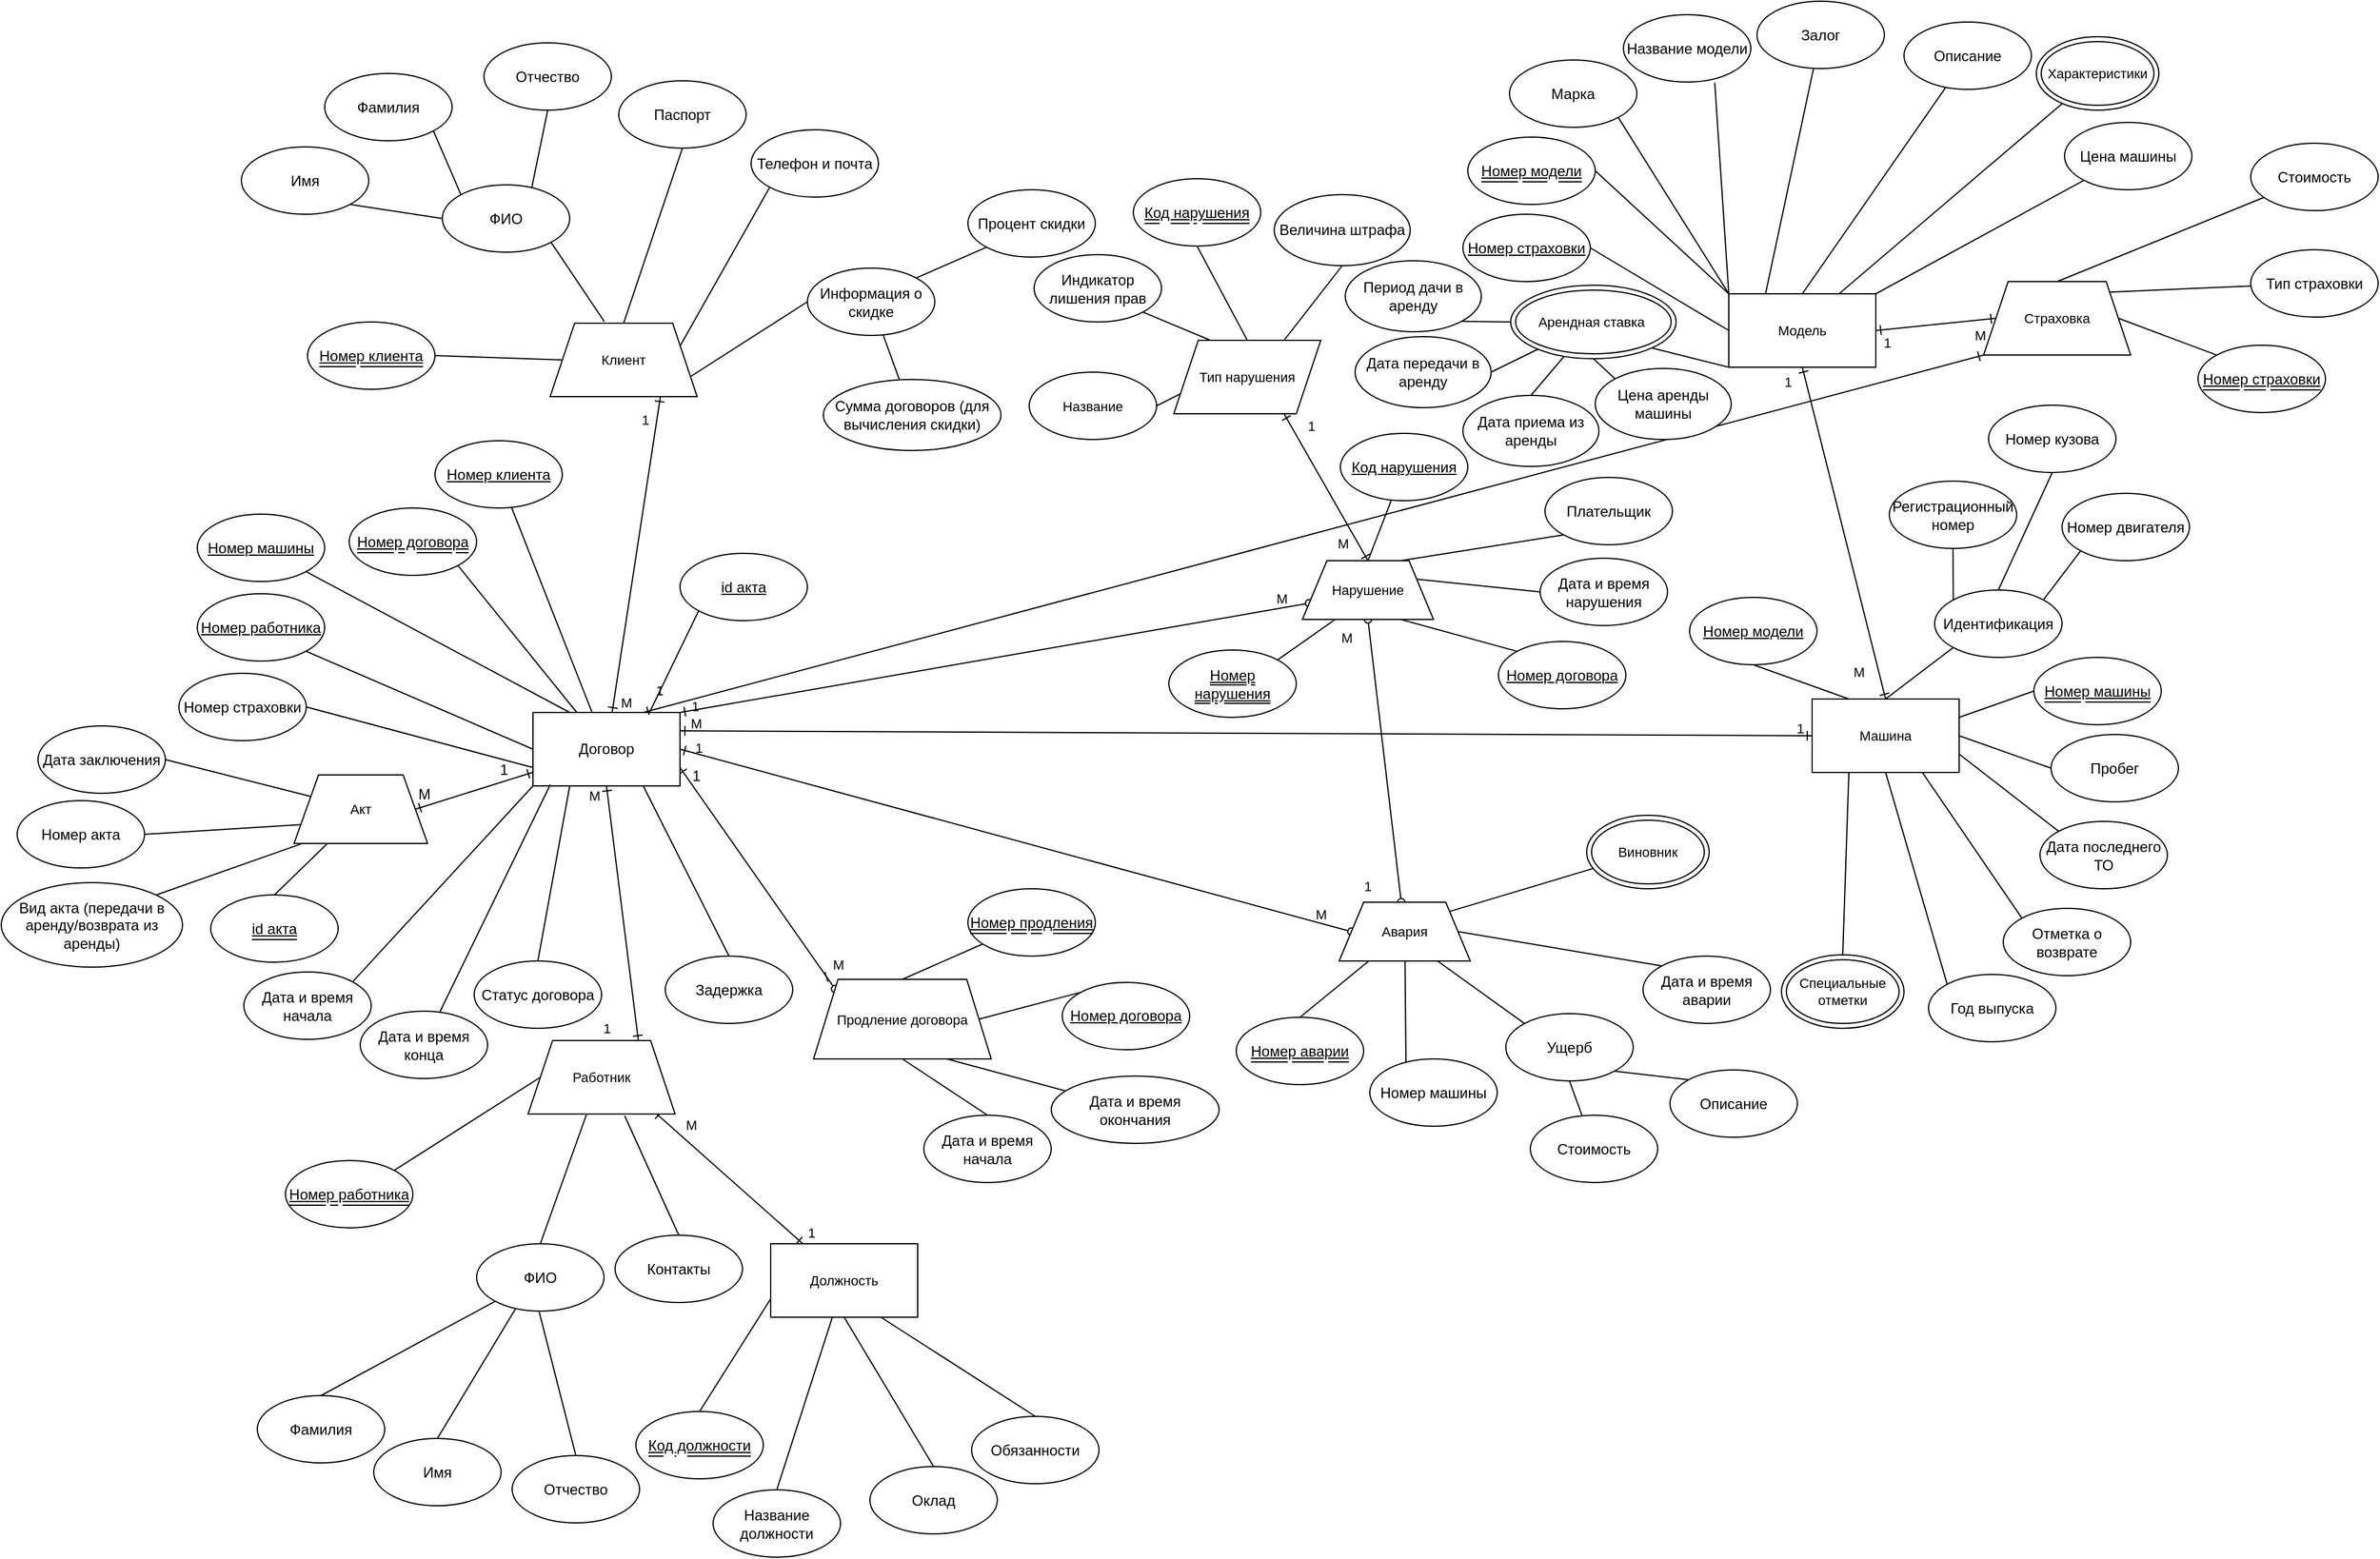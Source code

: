 <mxfile version="21.3.0" type="device">
  <diagram id="R2lEEEUBdFMjLlhIrx00" name="Page-1">
    <mxGraphModel dx="3724" dy="3284" grid="0" gridSize="10" guides="0" tooltips="1" connect="1" arrows="0" fold="1" page="1" pageScale="1" pageWidth="1654" pageHeight="2336" math="1" shadow="0" extFonts="Permanent Marker^https://fonts.googleapis.com/css?family=Permanent+Marker">
      <root>
        <mxCell id="0" />
        <mxCell id="1" parent="0" />
        <mxCell id="VR-kMmtDhUin4i8my_ki-106" style="edgeStyle=none;shape=connector;rounded=0;orthogonalLoop=1;jettySize=auto;html=1;exitX=0.5;exitY=1;exitDx=0;exitDy=0;labelBackgroundColor=default;strokeColor=default;fontFamily=Helvetica;fontSize=11;fontColor=default;endArrow=ERone;endFill=0;elbow=vertical;entryX=0.75;entryY=0;entryDx=0;entryDy=0;startArrow=ERone;startFill=0;" parent="1" source="VR-kMmtDhUin4i8my_ki-3" target="83iSsYnNzSjX34fk_0tS-19" edge="1">
          <mxGeometry relative="1" as="geometry">
            <mxPoint x="351.117" y="824" as="targetPoint" />
          </mxGeometry>
        </mxCell>
        <mxCell id="VR-kMmtDhUin4i8my_ki-108" style="edgeStyle=none;shape=connector;rounded=0;orthogonalLoop=1;jettySize=auto;html=1;exitX=0.75;exitY=1;exitDx=0;exitDy=0;entryX=0.5;entryY=0;entryDx=0;entryDy=0;labelBackgroundColor=default;strokeColor=default;fontFamily=Helvetica;fontSize=11;fontColor=default;endArrow=none;endFill=0;elbow=vertical;" parent="1" source="VR-kMmtDhUin4i8my_ki-3" target="VR-kMmtDhUin4i8my_ki-107" edge="1">
          <mxGeometry relative="1" as="geometry" />
        </mxCell>
        <mxCell id="VR-kMmtDhUin4i8my_ki-119" style="edgeStyle=none;shape=connector;rounded=0;orthogonalLoop=1;jettySize=auto;html=1;exitX=1;exitY=0.5;exitDx=0;exitDy=0;entryX=0;entryY=0.5;entryDx=0;entryDy=0;labelBackgroundColor=default;strokeColor=default;fontFamily=Helvetica;fontSize=11;fontColor=default;endArrow=oval;endFill=0;elbow=vertical;startArrow=ERone;startFill=0;" parent="1" source="VR-kMmtDhUin4i8my_ki-3" target="83iSsYnNzSjX34fk_0tS-14" edge="1">
          <mxGeometry relative="1" as="geometry">
            <mxPoint x="931" y="737" as="targetPoint" />
          </mxGeometry>
        </mxCell>
        <mxCell id="VR-kMmtDhUin4i8my_ki-120" style="edgeStyle=none;shape=connector;rounded=0;orthogonalLoop=1;jettySize=auto;html=1;exitX=1;exitY=0.75;exitDx=0;exitDy=0;entryX=0;entryY=0;entryDx=0;entryDy=0;labelBackgroundColor=default;strokeColor=default;fontFamily=Helvetica;fontSize=11;fontColor=default;endArrow=oval;endFill=0;elbow=vertical;startArrow=ERone;startFill=0;" parent="1" source="VR-kMmtDhUin4i8my_ki-3" target="VR-kMmtDhUin4i8my_ki-109" edge="1">
          <mxGeometry relative="1" as="geometry" />
        </mxCell>
        <mxCell id="VR-kMmtDhUin4i8my_ki-140" style="edgeStyle=none;shape=connector;rounded=0;orthogonalLoop=1;jettySize=auto;html=1;exitX=1;exitY=0.25;exitDx=0;exitDy=0;entryX=0;entryY=0.5;entryDx=0;entryDy=0;labelBackgroundColor=default;strokeColor=default;fontFamily=Helvetica;fontSize=11;fontColor=default;endArrow=ERone;endFill=0;elbow=vertical;startArrow=ERone;startFill=0;" parent="1" source="VR-kMmtDhUin4i8my_ki-3" target="VR-kMmtDhUin4i8my_ki-138" edge="1">
          <mxGeometry relative="1" as="geometry" />
        </mxCell>
        <mxCell id="VR-kMmtDhUin4i8my_ki-141" style="edgeStyle=none;shape=connector;rounded=0;orthogonalLoop=1;jettySize=auto;html=1;exitX=1;exitY=0;exitDx=0;exitDy=0;entryX=0;entryY=0.75;entryDx=0;entryDy=0;labelBackgroundColor=default;strokeColor=default;fontFamily=Helvetica;fontSize=11;fontColor=default;endArrow=oval;endFill=0;elbow=vertical;startArrow=ERone;startFill=0;" parent="1" source="VR-kMmtDhUin4i8my_ki-3" target="83iSsYnNzSjX34fk_0tS-15" edge="1">
          <mxGeometry relative="1" as="geometry">
            <mxPoint x="897.455" y="469.636" as="targetPoint" />
          </mxGeometry>
        </mxCell>
        <mxCell id="83iSsYnNzSjX34fk_0tS-4" style="rounded=0;orthogonalLoop=1;jettySize=auto;html=1;exitX=0.75;exitY=0;exitDx=0;exitDy=0;entryX=0;entryY=1;entryDx=0;entryDy=0;endArrow=ERone;endFill=0;startArrow=ERone;startFill=0;" parent="1" source="VR-kMmtDhUin4i8my_ki-3" target="VR-kMmtDhUin4i8my_ki-201" edge="1">
          <mxGeometry relative="1" as="geometry">
            <mxPoint x="1108.143" y="349.857" as="targetPoint" />
          </mxGeometry>
        </mxCell>
        <mxCell id="VR-kMmtDhUin4i8my_ki-3" value="Договор" style="shape=trapezoid;perimeter=trapezoidPerimeter;whiteSpace=wrap;html=1;fixedSize=1;size=-0.452;" parent="1" vertex="1">
          <mxGeometry x="278" y="555" width="120" height="60" as="geometry" />
        </mxCell>
        <mxCell id="VR-kMmtDhUin4i8my_ki-35" style="edgeStyle=none;shape=connector;rounded=0;orthogonalLoop=1;jettySize=auto;html=1;exitX=1;exitY=1;exitDx=0;exitDy=0;entryX=0;entryY=0.5;entryDx=0;entryDy=0;labelBackgroundColor=default;strokeColor=default;fontFamily=Helvetica;fontSize=11;fontColor=default;endArrow=none;endFill=0;elbow=vertical;" parent="1" source="VR-kMmtDhUin4i8my_ki-4" target="VR-kMmtDhUin4i8my_ki-3" edge="1">
          <mxGeometry relative="1" as="geometry" />
        </mxCell>
        <mxCell id="VR-kMmtDhUin4i8my_ki-4" value="&lt;u&gt;Номер работника&lt;/u&gt;" style="ellipse;whiteSpace=wrap;html=1;" parent="1" vertex="1">
          <mxGeometry x="4" y="458" width="104" height="55" as="geometry" />
        </mxCell>
        <mxCell id="VR-kMmtDhUin4i8my_ki-36" style="edgeStyle=none;shape=connector;rounded=0;orthogonalLoop=1;jettySize=auto;html=1;exitX=1;exitY=0.5;exitDx=0;exitDy=0;entryX=0;entryY=0.75;entryDx=0;entryDy=0;labelBackgroundColor=default;strokeColor=default;fontFamily=Helvetica;fontSize=11;fontColor=default;endArrow=none;endFill=0;elbow=vertical;" parent="1" source="VR-kMmtDhUin4i8my_ki-5" target="VR-kMmtDhUin4i8my_ki-3" edge="1">
          <mxGeometry relative="1" as="geometry" />
        </mxCell>
        <mxCell id="VR-kMmtDhUin4i8my_ki-5" value="Номер страховки" style="ellipse;whiteSpace=wrap;html=1;" parent="1" vertex="1">
          <mxGeometry x="-11" y="523" width="104" height="55" as="geometry" />
        </mxCell>
        <mxCell id="VR-kMmtDhUin4i8my_ki-34" style="edgeStyle=none;shape=connector;rounded=0;orthogonalLoop=1;jettySize=auto;html=1;exitX=1;exitY=1;exitDx=0;exitDy=0;entryX=0.25;entryY=0;entryDx=0;entryDy=0;labelBackgroundColor=default;strokeColor=default;fontFamily=Helvetica;fontSize=11;fontColor=default;endArrow=none;endFill=0;elbow=vertical;" parent="1" source="VR-kMmtDhUin4i8my_ki-6" target="VR-kMmtDhUin4i8my_ki-3" edge="1">
          <mxGeometry relative="1" as="geometry" />
        </mxCell>
        <mxCell id="VR-kMmtDhUin4i8my_ki-6" value="&lt;u&gt;Номер машины&lt;/u&gt;" style="ellipse;whiteSpace=wrap;html=1;" parent="1" vertex="1">
          <mxGeometry x="4" y="393" width="104" height="55" as="geometry" />
        </mxCell>
        <mxCell id="VR-kMmtDhUin4i8my_ki-33" style="edgeStyle=none;shape=connector;rounded=0;orthogonalLoop=1;jettySize=auto;html=1;labelBackgroundColor=default;strokeColor=default;fontFamily=Helvetica;fontSize=11;fontColor=default;endArrow=none;endFill=0;elbow=vertical;" parent="1" source="VR-kMmtDhUin4i8my_ki-7" target="VR-kMmtDhUin4i8my_ki-3" edge="1">
          <mxGeometry relative="1" as="geometry" />
        </mxCell>
        <mxCell id="VR-kMmtDhUin4i8my_ki-7" value="&lt;u&gt;Номер клиента&lt;/u&gt;" style="ellipse;whiteSpace=wrap;html=1;" parent="1" vertex="1">
          <mxGeometry x="198" y="333" width="104" height="55" as="geometry" />
        </mxCell>
        <mxCell id="VR-kMmtDhUin4i8my_ki-38" style="edgeStyle=none;shape=connector;rounded=0;orthogonalLoop=1;jettySize=auto;html=1;exitX=1;exitY=0;exitDx=0;exitDy=0;labelBackgroundColor=default;strokeColor=default;fontFamily=Helvetica;fontSize=11;fontColor=default;endArrow=none;endFill=0;elbow=vertical;entryX=0;entryY=1;entryDx=0;entryDy=0;" parent="1" source="VR-kMmtDhUin4i8my_ki-8" target="VR-kMmtDhUin4i8my_ki-3" edge="1">
          <mxGeometry relative="1" as="geometry">
            <mxPoint x="200" y="696.0" as="targetPoint" />
          </mxGeometry>
        </mxCell>
        <mxCell id="VR-kMmtDhUin4i8my_ki-8" value="Дата и время начала" style="ellipse;whiteSpace=wrap;html=1;" parent="1" vertex="1">
          <mxGeometry x="42" y="767" width="104" height="55" as="geometry" />
        </mxCell>
        <mxCell id="83iSsYnNzSjX34fk_0tS-36" style="edgeStyle=none;shape=connector;rounded=0;orthogonalLoop=1;jettySize=auto;html=1;exitX=1;exitY=0.5;exitDx=0;exitDy=0;entryX=0;entryY=0.75;entryDx=0;entryDy=0;labelBackgroundColor=default;strokeColor=default;fontFamily=Helvetica;fontSize=11;fontColor=default;endArrow=none;endFill=0;" parent="1" source="VR-kMmtDhUin4i8my_ki-9" target="83iSsYnNzSjX34fk_0tS-8" edge="1">
          <mxGeometry relative="1" as="geometry" />
        </mxCell>
        <mxCell id="VR-kMmtDhUin4i8my_ki-9" value="&amp;nbsp;Номер акта&amp;nbsp;" style="ellipse;whiteSpace=wrap;html=1;" parent="1" vertex="1">
          <mxGeometry x="-143" y="627" width="104" height="55" as="geometry" />
        </mxCell>
        <mxCell id="VR-kMmtDhUin4i8my_ki-39" style="edgeStyle=none;shape=connector;rounded=0;orthogonalLoop=1;jettySize=auto;html=1;labelBackgroundColor=default;strokeColor=default;fontFamily=Helvetica;fontSize=11;fontColor=default;endArrow=none;endFill=0;elbow=vertical;entryX=0.118;entryY=0.981;entryDx=0;entryDy=0;entryPerimeter=0;" parent="1" source="VR-kMmtDhUin4i8my_ki-10" target="VR-kMmtDhUin4i8my_ki-3" edge="1">
          <mxGeometry relative="1" as="geometry">
            <mxPoint x="283.284" y="638.0" as="targetPoint" />
          </mxGeometry>
        </mxCell>
        <mxCell id="VR-kMmtDhUin4i8my_ki-10" value="Дата и время конца" style="ellipse;whiteSpace=wrap;html=1;" parent="1" vertex="1">
          <mxGeometry x="137" y="799" width="104" height="55" as="geometry" />
        </mxCell>
        <mxCell id="VR-kMmtDhUin4i8my_ki-40" style="edgeStyle=none;shape=connector;rounded=0;orthogonalLoop=1;jettySize=auto;html=1;exitX=0.5;exitY=0;exitDx=0;exitDy=0;entryX=0.25;entryY=1;entryDx=0;entryDy=0;labelBackgroundColor=default;strokeColor=default;fontFamily=Helvetica;fontSize=11;fontColor=default;endArrow=none;endFill=0;elbow=vertical;" parent="1" source="83iSsYnNzSjX34fk_0tS-7" target="VR-kMmtDhUin4i8my_ki-3" edge="1">
          <mxGeometry relative="1" as="geometry">
            <mxPoint x="296.154" y="684.462" as="sourcePoint" />
          </mxGeometry>
        </mxCell>
        <mxCell id="VR-kMmtDhUin4i8my_ki-26" style="edgeStyle=none;rounded=0;orthogonalLoop=1;jettySize=auto;html=1;exitX=1;exitY=1;exitDx=0;exitDy=0;elbow=vertical;endArrow=none;endFill=0;" parent="1" source="VR-kMmtDhUin4i8my_ki-17" target="VR-kMmtDhUin4i8my_ki-3" edge="1">
          <mxGeometry relative="1" as="geometry" />
        </mxCell>
        <mxCell id="VR-kMmtDhUin4i8my_ki-17" value="&lt;p style=&quot;text-decoration: underline double;&quot;&gt; Номер договора&lt;/p&gt;" style="ellipse;whiteSpace=wrap;html=1;" parent="1" vertex="1">
          <mxGeometry x="128" y="388" width="104" height="55" as="geometry" />
        </mxCell>
        <mxCell id="VR-kMmtDhUin4i8my_ki-43" value="1" style="edgeStyle=none;shape=connector;rounded=0;orthogonalLoop=1;jettySize=auto;html=1;exitX=0.75;exitY=1;exitDx=0;exitDy=0;labelBackgroundColor=default;strokeColor=default;fontFamily=Helvetica;fontSize=11;fontColor=default;endArrow=ERone;endFill=0;elbow=vertical;labelPosition=left;verticalLabelPosition=top;align=right;verticalAlign=bottom;startArrow=ERone;startFill=0;" parent="1" source="83iSsYnNzSjX34fk_0tS-18" target="VR-kMmtDhUin4i8my_ki-3" edge="1">
          <mxGeometry x="-0.782" y="-4" relative="1" as="geometry">
            <mxPoint as="offset" />
            <mxPoint x="356" y="300" as="sourcePoint" />
          </mxGeometry>
        </mxCell>
        <mxCell id="VR-kMmtDhUin4i8my_ki-83" style="edgeStyle=none;shape=connector;rounded=0;orthogonalLoop=1;jettySize=auto;html=1;exitX=1;exitY=0.5;exitDx=0;exitDy=0;labelBackgroundColor=default;strokeColor=default;fontFamily=Helvetica;fontSize=11;fontColor=default;endArrow=none;endFill=0;elbow=vertical;entryX=0;entryY=0.5;entryDx=0;entryDy=0;" parent="1" source="VR-kMmtDhUin4i8my_ki-64" target="83iSsYnNzSjX34fk_0tS-18" edge="1">
          <mxGeometry relative="1" as="geometry">
            <mxPoint x="296" y="267.532" as="targetPoint" />
          </mxGeometry>
        </mxCell>
        <mxCell id="VR-kMmtDhUin4i8my_ki-64" value="&lt;p style=&quot;text-decoration: underline double;&quot;&gt;  Номер клиента&lt;/p&gt;" style="ellipse;whiteSpace=wrap;html=1;" parent="1" vertex="1">
          <mxGeometry x="94" y="236" width="104" height="55" as="geometry" />
        </mxCell>
        <mxCell id="VR-kMmtDhUin4i8my_ki-102" style="edgeStyle=none;shape=connector;rounded=0;orthogonalLoop=1;jettySize=auto;html=1;exitX=0.5;exitY=0;exitDx=0;exitDy=0;entryX=0.5;entryY=1;entryDx=0;entryDy=0;labelBackgroundColor=default;strokeColor=default;fontFamily=Helvetica;fontSize=11;fontColor=default;endArrow=none;endFill=0;elbow=vertical;" parent="1" source="VR-kMmtDhUin4i8my_ki-65" target="VR-kMmtDhUin4i8my_ki-105" edge="1">
          <mxGeometry relative="1" as="geometry">
            <mxPoint x="534.0" y="1029" as="targetPoint" />
          </mxGeometry>
        </mxCell>
        <mxCell id="VR-kMmtDhUin4i8my_ki-65" value="Оклад" style="ellipse;whiteSpace=wrap;html=1;" parent="1" vertex="1">
          <mxGeometry x="553" y="1171" width="104" height="55" as="geometry" />
        </mxCell>
        <mxCell id="VR-kMmtDhUin4i8my_ki-99" style="edgeStyle=none;shape=connector;rounded=0;orthogonalLoop=1;jettySize=auto;html=1;exitX=0.5;exitY=0;exitDx=0;exitDy=0;labelBackgroundColor=default;strokeColor=default;fontFamily=Helvetica;fontSize=11;fontColor=default;endArrow=none;endFill=0;elbow=vertical;" parent="1" source="VR-kMmtDhUin4i8my_ki-66" edge="1">
          <mxGeometry relative="1" as="geometry">
            <mxPoint x="278.182" y="1025.364" as="targetPoint" />
          </mxGeometry>
        </mxCell>
        <mxCell id="VR-kMmtDhUin4i8my_ki-66" value="Отчество" style="ellipse;whiteSpace=wrap;html=1;" parent="1" vertex="1">
          <mxGeometry x="261" y="1162" width="104" height="55" as="geometry" />
        </mxCell>
        <mxCell id="VR-kMmtDhUin4i8my_ki-98" style="edgeStyle=none;shape=connector;rounded=0;orthogonalLoop=1;jettySize=auto;html=1;exitX=0.5;exitY=0;exitDx=0;exitDy=0;labelBackgroundColor=default;strokeColor=default;fontFamily=Helvetica;fontSize=11;fontColor=default;endArrow=none;endFill=0;elbow=vertical;" parent="1" source="VR-kMmtDhUin4i8my_ki-67" edge="1">
          <mxGeometry relative="1" as="geometry">
            <mxPoint x="265.091" y="1039.909" as="targetPoint" />
          </mxGeometry>
        </mxCell>
        <mxCell id="VR-kMmtDhUin4i8my_ki-67" value="Имя" style="ellipse;whiteSpace=wrap;html=1;" parent="1" vertex="1">
          <mxGeometry x="148" y="1148" width="104" height="55" as="geometry" />
        </mxCell>
        <mxCell id="VR-kMmtDhUin4i8my_ki-95" style="edgeStyle=none;shape=connector;rounded=0;orthogonalLoop=1;jettySize=auto;html=1;exitX=1;exitY=0;exitDx=0;exitDy=0;entryX=0;entryY=0.5;entryDx=0;entryDy=0;labelBackgroundColor=default;strokeColor=default;fontFamily=Helvetica;fontSize=11;fontColor=default;endArrow=none;endFill=0;elbow=vertical;" parent="1" source="VR-kMmtDhUin4i8my_ki-68" target="83iSsYnNzSjX34fk_0tS-19" edge="1">
          <mxGeometry relative="1" as="geometry">
            <mxPoint x="293.0" y="854" as="targetPoint" />
          </mxGeometry>
        </mxCell>
        <mxCell id="VR-kMmtDhUin4i8my_ki-68" value="&lt;p style=&quot;text-decoration: underline double;&quot;&gt;Номер работника&lt;/p&gt;" style="ellipse;whiteSpace=wrap;html=1;" parent="1" vertex="1">
          <mxGeometry x="76" y="921" width="104" height="55" as="geometry" />
        </mxCell>
        <mxCell id="VR-kMmtDhUin4i8my_ki-96" style="edgeStyle=none;shape=connector;rounded=0;orthogonalLoop=1;jettySize=auto;html=1;exitX=0.5;exitY=0;exitDx=0;exitDy=0;labelBackgroundColor=default;strokeColor=default;fontFamily=Helvetica;fontSize=11;fontColor=default;endArrow=none;endFill=0;elbow=vertical;entryX=0.398;entryY=1.002;entryDx=0;entryDy=0;entryPerimeter=0;" parent="1" source="VR-kMmtDhUin4i8my_ki-69" target="83iSsYnNzSjX34fk_0tS-19" edge="1">
          <mxGeometry relative="1" as="geometry">
            <mxPoint x="337.667" y="884" as="targetPoint" />
          </mxGeometry>
        </mxCell>
        <mxCell id="VR-kMmtDhUin4i8my_ki-69" value="ФИО" style="ellipse;whiteSpace=wrap;html=1;" parent="1" vertex="1">
          <mxGeometry x="232" y="989" width="104" height="55" as="geometry" />
        </mxCell>
        <mxCell id="VR-kMmtDhUin4i8my_ki-97" style="edgeStyle=none;shape=connector;rounded=0;orthogonalLoop=1;jettySize=auto;html=1;exitX=0.5;exitY=0;exitDx=0;exitDy=0;entryX=0;entryY=1;entryDx=0;entryDy=0;labelBackgroundColor=default;strokeColor=default;fontFamily=Helvetica;fontSize=11;fontColor=default;endArrow=none;endFill=0;elbow=vertical;" parent="1" source="VR-kMmtDhUin4i8my_ki-70" target="VR-kMmtDhUin4i8my_ki-69" edge="1">
          <mxGeometry relative="1" as="geometry" />
        </mxCell>
        <mxCell id="VR-kMmtDhUin4i8my_ki-70" value="Фамилия" style="ellipse;whiteSpace=wrap;html=1;" parent="1" vertex="1">
          <mxGeometry x="53" y="1113" width="104" height="55" as="geometry" />
        </mxCell>
        <mxCell id="VR-kMmtDhUin4i8my_ki-71" value="Процент скидки" style="ellipse;whiteSpace=wrap;html=1;" parent="1" vertex="1">
          <mxGeometry x="633" y="128" width="104" height="55" as="geometry" />
        </mxCell>
        <mxCell id="VR-kMmtDhUin4i8my_ki-72" value="Сумма договоров (для вычисления скидки)" style="ellipse;whiteSpace=wrap;html=1;" parent="1" vertex="1">
          <mxGeometry x="515" y="283" width="145" height="58" as="geometry" />
        </mxCell>
        <mxCell id="VR-kMmtDhUin4i8my_ki-87" style="edgeStyle=none;shape=connector;rounded=0;orthogonalLoop=1;jettySize=auto;html=1;exitX=0;exitY=0.5;exitDx=0;exitDy=0;entryX=1;entryY=0.75;entryDx=0;entryDy=0;labelBackgroundColor=default;strokeColor=default;fontFamily=Helvetica;fontSize=11;fontColor=default;endArrow=none;endFill=0;elbow=vertical;" parent="1" source="VR-kMmtDhUin4i8my_ki-73" target="83iSsYnNzSjX34fk_0tS-18" edge="1">
          <mxGeometry relative="1" as="geometry">
            <mxPoint x="416" y="270" as="targetPoint" />
          </mxGeometry>
        </mxCell>
        <mxCell id="VR-kMmtDhUin4i8my_ki-88" style="edgeStyle=none;shape=connector;rounded=0;orthogonalLoop=1;jettySize=auto;html=1;exitX=1;exitY=0;exitDx=0;exitDy=0;entryX=0;entryY=1;entryDx=0;entryDy=0;labelBackgroundColor=default;strokeColor=default;fontFamily=Helvetica;fontSize=11;fontColor=default;endArrow=none;endFill=0;elbow=vertical;" parent="1" source="VR-kMmtDhUin4i8my_ki-73" target="VR-kMmtDhUin4i8my_ki-71" edge="1">
          <mxGeometry relative="1" as="geometry" />
        </mxCell>
        <mxCell id="VR-kMmtDhUin4i8my_ki-89" style="edgeStyle=none;shape=connector;rounded=0;orthogonalLoop=1;jettySize=auto;html=1;labelBackgroundColor=default;strokeColor=default;fontFamily=Helvetica;fontSize=11;fontColor=default;endArrow=none;endFill=0;elbow=vertical;" parent="1" source="VR-kMmtDhUin4i8my_ki-73" target="VR-kMmtDhUin4i8my_ki-72" edge="1">
          <mxGeometry relative="1" as="geometry" />
        </mxCell>
        <mxCell id="VR-kMmtDhUin4i8my_ki-73" value="Информация о скидке" style="ellipse;whiteSpace=wrap;html=1;" parent="1" vertex="1">
          <mxGeometry x="502" y="192" width="104" height="55" as="geometry" />
        </mxCell>
        <mxCell id="VR-kMmtDhUin4i8my_ki-86" style="edgeStyle=none;shape=connector;rounded=0;orthogonalLoop=1;jettySize=auto;html=1;exitX=0;exitY=1;exitDx=0;exitDy=0;entryX=1;entryY=0.25;entryDx=0;entryDy=0;labelBackgroundColor=default;strokeColor=default;fontFamily=Helvetica;fontSize=11;fontColor=default;endArrow=none;endFill=0;elbow=vertical;" parent="1" source="VR-kMmtDhUin4i8my_ki-74" target="83iSsYnNzSjX34fk_0tS-18" edge="1">
          <mxGeometry relative="1" as="geometry">
            <mxPoint x="386" y="240" as="targetPoint" />
          </mxGeometry>
        </mxCell>
        <mxCell id="VR-kMmtDhUin4i8my_ki-74" value="Телефон и почта" style="ellipse;whiteSpace=wrap;html=1;" parent="1" vertex="1">
          <mxGeometry x="456" y="79" width="104" height="55" as="geometry" />
        </mxCell>
        <mxCell id="VR-kMmtDhUin4i8my_ki-85" style="edgeStyle=none;shape=connector;rounded=0;orthogonalLoop=1;jettySize=auto;html=1;exitX=0.5;exitY=1;exitDx=0;exitDy=0;labelBackgroundColor=default;strokeColor=default;fontFamily=Helvetica;fontSize=11;fontColor=default;endArrow=none;endFill=0;elbow=vertical;enumerate=0;comic=0;metaEdit=0;fixDash=0;shadow=0;labelPosition=center;verticalLabelPosition=middle;align=center;verticalAlign=middle;targetPerimeterSpacing=0;entryX=0.5;entryY=0;entryDx=0;entryDy=0;" parent="1" source="83iSsYnNzSjX34fk_0tS-33" target="83iSsYnNzSjX34fk_0tS-18" edge="1">
          <mxGeometry relative="1" as="geometry">
            <mxPoint x="399" y="100" as="sourcePoint" />
            <mxPoint x="363.588" y="240" as="targetPoint" />
          </mxGeometry>
        </mxCell>
        <mxCell id="VR-kMmtDhUin4i8my_ki-82" style="edgeStyle=none;shape=connector;rounded=0;orthogonalLoop=1;jettySize=auto;html=1;exitX=0.5;exitY=1;exitDx=0;exitDy=0;entryX=0.699;entryY=0.071;entryDx=0;entryDy=0;entryPerimeter=0;labelBackgroundColor=default;strokeColor=default;fontFamily=Helvetica;fontSize=11;fontColor=default;endArrow=none;endFill=0;elbow=vertical;" parent="1" source="VR-kMmtDhUin4i8my_ki-76" target="VR-kMmtDhUin4i8my_ki-79" edge="1">
          <mxGeometry relative="1" as="geometry" />
        </mxCell>
        <mxCell id="VR-kMmtDhUin4i8my_ki-76" value="Отчество" style="ellipse;whiteSpace=wrap;html=1;" parent="1" vertex="1">
          <mxGeometry x="238" y="8" width="104" height="55" as="geometry" />
        </mxCell>
        <mxCell id="VR-kMmtDhUin4i8my_ki-81" style="edgeStyle=none;shape=connector;rounded=0;orthogonalLoop=1;jettySize=auto;html=1;exitX=1;exitY=1;exitDx=0;exitDy=0;entryX=0;entryY=0;entryDx=0;entryDy=0;labelBackgroundColor=default;strokeColor=default;fontFamily=Helvetica;fontSize=11;fontColor=default;endArrow=none;endFill=0;elbow=vertical;" parent="1" source="VR-kMmtDhUin4i8my_ki-77" target="VR-kMmtDhUin4i8my_ki-79" edge="1">
          <mxGeometry relative="1" as="geometry" />
        </mxCell>
        <mxCell id="VR-kMmtDhUin4i8my_ki-77" value="Фамилия" style="ellipse;whiteSpace=wrap;html=1;" parent="1" vertex="1">
          <mxGeometry x="108" y="33" width="104" height="55" as="geometry" />
        </mxCell>
        <mxCell id="VR-kMmtDhUin4i8my_ki-80" style="edgeStyle=none;shape=connector;rounded=0;orthogonalLoop=1;jettySize=auto;html=1;exitX=1;exitY=1;exitDx=0;exitDy=0;entryX=0;entryY=0.5;entryDx=0;entryDy=0;labelBackgroundColor=default;strokeColor=default;fontFamily=Helvetica;fontSize=11;fontColor=default;endArrow=none;endFill=0;elbow=vertical;" parent="1" source="VR-kMmtDhUin4i8my_ki-78" target="VR-kMmtDhUin4i8my_ki-79" edge="1">
          <mxGeometry relative="1" as="geometry" />
        </mxCell>
        <mxCell id="VR-kMmtDhUin4i8my_ki-78" value="Имя" style="ellipse;whiteSpace=wrap;html=1;" parent="1" vertex="1">
          <mxGeometry x="40" y="93" width="104" height="55" as="geometry" />
        </mxCell>
        <mxCell id="VR-kMmtDhUin4i8my_ki-84" style="edgeStyle=none;shape=connector;rounded=0;orthogonalLoop=1;jettySize=auto;html=1;exitX=1;exitY=1;exitDx=0;exitDy=0;entryX=0.369;entryY=-0.021;entryDx=0;entryDy=0;labelBackgroundColor=default;strokeColor=default;fontFamily=Helvetica;fontSize=11;fontColor=default;endArrow=none;endFill=0;elbow=vertical;entryPerimeter=0;" parent="1" source="VR-kMmtDhUin4i8my_ki-79" target="83iSsYnNzSjX34fk_0tS-18" edge="1">
          <mxGeometry relative="1" as="geometry">
            <mxPoint x="326" y="240" as="targetPoint" />
          </mxGeometry>
        </mxCell>
        <mxCell id="VR-kMmtDhUin4i8my_ki-79" value="ФИО" style="ellipse;whiteSpace=wrap;html=1;" parent="1" vertex="1">
          <mxGeometry x="204" y="124" width="104" height="55" as="geometry" />
        </mxCell>
        <mxCell id="VR-kMmtDhUin4i8my_ki-104" style="edgeStyle=none;shape=connector;rounded=0;orthogonalLoop=1;jettySize=auto;html=1;entryX=0.861;entryY=0.974;entryDx=0;entryDy=0;labelBackgroundColor=default;strokeColor=default;fontFamily=Helvetica;fontSize=11;fontColor=default;endArrow=ERone;endFill=0;elbow=vertical;entryPerimeter=0;startArrow=ERone;startFill=0;" parent="1" source="VR-kMmtDhUin4i8my_ki-105" target="83iSsYnNzSjX34fk_0tS-19" edge="1">
          <mxGeometry relative="1" as="geometry">
            <mxPoint x="520" y="983" as="sourcePoint" />
            <mxPoint x="383.0" y="884" as="targetPoint" />
          </mxGeometry>
        </mxCell>
        <mxCell id="VR-kMmtDhUin4i8my_ki-100" style="edgeStyle=none;shape=connector;rounded=0;orthogonalLoop=1;jettySize=auto;html=1;exitX=0.5;exitY=0;exitDx=0;exitDy=0;labelBackgroundColor=default;strokeColor=default;fontFamily=Helvetica;fontSize=11;fontColor=default;endArrow=none;endFill=0;elbow=vertical;entryX=0;entryY=0.75;entryDx=0;entryDy=0;" parent="1" source="VR-kMmtDhUin4i8my_ki-92" target="VR-kMmtDhUin4i8my_ki-105" edge="1">
          <mxGeometry relative="1" as="geometry">
            <mxPoint x="482.74" y="1029" as="targetPoint" />
          </mxGeometry>
        </mxCell>
        <mxCell id="VR-kMmtDhUin4i8my_ki-92" value="&lt;p style=&quot;text-decoration: underline double;&quot;&gt;Код должности&lt;/p&gt;" style="ellipse;whiteSpace=wrap;html=1;" parent="1" vertex="1">
          <mxGeometry x="362" y="1126" width="104" height="55" as="geometry" />
        </mxCell>
        <mxCell id="VR-kMmtDhUin4i8my_ki-101" style="edgeStyle=none;shape=connector;rounded=0;orthogonalLoop=1;jettySize=auto;html=1;exitX=0.5;exitY=0;exitDx=0;exitDy=0;labelBackgroundColor=default;strokeColor=default;fontFamily=Helvetica;fontSize=11;fontColor=default;endArrow=none;endFill=0;elbow=vertical;" parent="1" source="VR-kMmtDhUin4i8my_ki-93" target="VR-kMmtDhUin4i8my_ki-105" edge="1">
          <mxGeometry relative="1" as="geometry">
            <mxPoint x="500.727" y="1022.455" as="targetPoint" />
          </mxGeometry>
        </mxCell>
        <mxCell id="VR-kMmtDhUin4i8my_ki-93" value="Название должности" style="ellipse;whiteSpace=wrap;html=1;" parent="1" vertex="1">
          <mxGeometry x="425" y="1190" width="104" height="55" as="geometry" />
        </mxCell>
        <mxCell id="VR-kMmtDhUin4i8my_ki-103" style="edgeStyle=none;shape=connector;rounded=0;orthogonalLoop=1;jettySize=auto;html=1;entryX=0.75;entryY=1;entryDx=0;entryDy=0;labelBackgroundColor=default;strokeColor=default;fontFamily=Helvetica;fontSize=11;fontColor=default;endArrow=none;endFill=0;elbow=vertical;exitX=0.5;exitY=0;exitDx=0;exitDy=0;" parent="1" source="VR-kMmtDhUin4i8my_ki-225" target="VR-kMmtDhUin4i8my_ki-105" edge="1">
          <mxGeometry relative="1" as="geometry">
            <mxPoint x="664" y="1119" as="sourcePoint" />
            <mxPoint x="558.545" y="1012.636" as="targetPoint" />
          </mxGeometry>
        </mxCell>
        <mxCell id="VR-kMmtDhUin4i8my_ki-105" value="Должность" style="rounded=0;whiteSpace=wrap;html=1;fontFamily=Helvetica;fontSize=11;fontColor=default;" parent="1" vertex="1">
          <mxGeometry x="472" y="989" width="120" height="60" as="geometry" />
        </mxCell>
        <mxCell id="VR-kMmtDhUin4i8my_ki-107" value="Задержка" style="ellipse;whiteSpace=wrap;html=1;" parent="1" vertex="1">
          <mxGeometry x="386" y="754" width="104" height="55" as="geometry" />
        </mxCell>
        <mxCell id="VR-kMmtDhUin4i8my_ki-114" style="edgeStyle=none;shape=connector;rounded=0;orthogonalLoop=1;jettySize=auto;html=1;exitX=0.5;exitY=1;exitDx=0;exitDy=0;entryX=0.5;entryY=0;entryDx=0;entryDy=0;labelBackgroundColor=default;strokeColor=default;fontFamily=Helvetica;fontSize=11;fontColor=default;endArrow=none;endFill=0;elbow=vertical;" parent="1" source="VR-kMmtDhUin4i8my_ki-109" target="VR-kMmtDhUin4i8my_ki-113" edge="1">
          <mxGeometry relative="1" as="geometry" />
        </mxCell>
        <mxCell id="VR-kMmtDhUin4i8my_ki-115" style="edgeStyle=none;shape=connector;rounded=0;orthogonalLoop=1;jettySize=auto;html=1;exitX=0.75;exitY=1;exitDx=0;exitDy=0;labelBackgroundColor=default;strokeColor=default;fontFamily=Helvetica;fontSize=11;fontColor=default;endArrow=none;endFill=0;elbow=vertical;" parent="1" source="VR-kMmtDhUin4i8my_ki-109" target="VR-kMmtDhUin4i8my_ki-112" edge="1">
          <mxGeometry relative="1" as="geometry" />
        </mxCell>
        <mxCell id="VR-kMmtDhUin4i8my_ki-116" style="edgeStyle=none;shape=connector;rounded=0;orthogonalLoop=1;jettySize=auto;html=1;exitX=1;exitY=0.5;exitDx=0;exitDy=0;entryX=0;entryY=0;entryDx=0;entryDy=0;labelBackgroundColor=default;strokeColor=default;fontFamily=Helvetica;fontSize=11;fontColor=default;endArrow=none;endFill=0;elbow=vertical;" parent="1" source="VR-kMmtDhUin4i8my_ki-109" target="VR-kMmtDhUin4i8my_ki-111" edge="1">
          <mxGeometry relative="1" as="geometry" />
        </mxCell>
        <mxCell id="VR-kMmtDhUin4i8my_ki-117" style="edgeStyle=none;shape=connector;rounded=0;orthogonalLoop=1;jettySize=auto;html=1;exitX=0.5;exitY=0;exitDx=0;exitDy=0;labelBackgroundColor=default;strokeColor=default;fontFamily=Helvetica;fontSize=11;fontColor=default;endArrow=none;endFill=0;elbow=vertical;" parent="1" source="VR-kMmtDhUin4i8my_ki-109" target="VR-kMmtDhUin4i8my_ki-110" edge="1">
          <mxGeometry relative="1" as="geometry" />
        </mxCell>
        <mxCell id="VR-kMmtDhUin4i8my_ki-109" value="Продление договора" style="shape=trapezoid;perimeter=trapezoidPerimeter;whiteSpace=wrap;html=1;fixedSize=1;fontFamily=Helvetica;fontSize=11;fontColor=default;" parent="1" vertex="1">
          <mxGeometry x="507" y="773" width="145" height="65" as="geometry" />
        </mxCell>
        <mxCell id="VR-kMmtDhUin4i8my_ki-110" value="&lt;p style=&quot;text-decoration: underline double;&quot;&gt;Номер продления&lt;/p&gt;" style="ellipse;whiteSpace=wrap;html=1;" parent="1" vertex="1">
          <mxGeometry x="633" y="699" width="104" height="55" as="geometry" />
        </mxCell>
        <mxCell id="VR-kMmtDhUin4i8my_ki-111" value="&lt;u&gt;Номер договора&lt;/u&gt;" style="ellipse;whiteSpace=wrap;html=1;" parent="1" vertex="1">
          <mxGeometry x="710" y="775.5" width="104" height="55" as="geometry" />
        </mxCell>
        <mxCell id="VR-kMmtDhUin4i8my_ki-112" value="Дата и время окончания" style="ellipse;whiteSpace=wrap;html=1;" parent="1" vertex="1">
          <mxGeometry x="701" y="852" width="137" height="55" as="geometry" />
        </mxCell>
        <mxCell id="VR-kMmtDhUin4i8my_ki-113" value="Дата и время начала" style="ellipse;whiteSpace=wrap;html=1;" parent="1" vertex="1">
          <mxGeometry x="597" y="884" width="104" height="55" as="geometry" />
        </mxCell>
        <mxCell id="VR-kMmtDhUin4i8my_ki-131" style="edgeStyle=none;shape=connector;rounded=0;orthogonalLoop=1;jettySize=auto;html=1;entryX=0.5;entryY=0;entryDx=0;entryDy=0;labelBackgroundColor=default;strokeColor=default;fontFamily=Helvetica;fontSize=11;fontColor=default;endArrow=none;endFill=0;elbow=vertical;" parent="1" source="83iSsYnNzSjX34fk_0tS-14" target="VR-kMmtDhUin4i8my_ki-129" edge="1">
          <mxGeometry relative="1" as="geometry">
            <mxPoint x="951" y="767" as="sourcePoint" />
          </mxGeometry>
        </mxCell>
        <mxCell id="VR-kMmtDhUin4i8my_ki-132" style="edgeStyle=none;shape=connector;rounded=0;orthogonalLoop=1;jettySize=auto;html=1;entryX=0.284;entryY=0.078;entryDx=0;entryDy=0;entryPerimeter=0;labelBackgroundColor=default;strokeColor=default;fontFamily=Helvetica;fontSize=11;fontColor=default;endArrow=none;endFill=0;elbow=vertical;" parent="1" source="83iSsYnNzSjX34fk_0tS-14" target="VR-kMmtDhUin4i8my_ki-125" edge="1">
          <mxGeometry relative="1" as="geometry">
            <mxPoint x="981" y="767" as="sourcePoint" />
          </mxGeometry>
        </mxCell>
        <mxCell id="VR-kMmtDhUin4i8my_ki-133" style="edgeStyle=none;shape=connector;rounded=0;orthogonalLoop=1;jettySize=auto;html=1;exitX=0.75;exitY=1;exitDx=0;exitDy=0;entryX=0;entryY=0;entryDx=0;entryDy=0;labelBackgroundColor=default;strokeColor=default;fontFamily=Helvetica;fontSize=11;fontColor=default;endArrow=none;endFill=0;elbow=vertical;" parent="1" source="83iSsYnNzSjX34fk_0tS-14" target="VR-kMmtDhUin4i8my_ki-128" edge="1">
          <mxGeometry relative="1" as="geometry">
            <mxPoint x="1011" y="767" as="sourcePoint" />
          </mxGeometry>
        </mxCell>
        <mxCell id="VR-kMmtDhUin4i8my_ki-134" style="edgeStyle=none;shape=connector;rounded=0;orthogonalLoop=1;jettySize=auto;html=1;exitX=1;exitY=0.5;exitDx=0;exitDy=0;entryX=0;entryY=0;entryDx=0;entryDy=0;labelBackgroundColor=default;strokeColor=default;fontFamily=Helvetica;fontSize=11;fontColor=default;endArrow=none;endFill=0;elbow=vertical;" parent="1" source="83iSsYnNzSjX34fk_0tS-14" target="VR-kMmtDhUin4i8my_ki-126" edge="1">
          <mxGeometry relative="1" as="geometry">
            <mxPoint x="1027.154" y="748.538" as="sourcePoint" />
          </mxGeometry>
        </mxCell>
        <mxCell id="VR-kMmtDhUin4i8my_ki-135" style="edgeStyle=none;shape=connector;rounded=0;orthogonalLoop=1;jettySize=auto;html=1;exitX=1;exitY=0;exitDx=0;exitDy=0;labelBackgroundColor=default;strokeColor=default;fontFamily=Helvetica;fontSize=11;fontColor=default;endArrow=none;endFill=0;elbow=vertical;" parent="1" source="83iSsYnNzSjX34fk_0tS-14" target="VR-kMmtDhUin4i8my_ki-189" edge="1">
          <mxGeometry relative="1" as="geometry">
            <mxPoint x="1141.0" y="687.5" as="targetPoint" />
            <mxPoint x="1035.545" y="723.364" as="sourcePoint" />
          </mxGeometry>
        </mxCell>
        <mxCell id="VR-kMmtDhUin4i8my_ki-157" style="edgeStyle=none;shape=connector;rounded=0;orthogonalLoop=1;jettySize=auto;html=1;exitX=0.5;exitY=1;exitDx=0;exitDy=0;labelBackgroundColor=default;strokeColor=default;fontFamily=Helvetica;fontSize=11;fontColor=default;endArrow=none;endFill=0;elbow=vertical;entryX=0.5;entryY=0;entryDx=0;entryDy=0;" parent="1" source="VR-kMmtDhUin4i8my_ki-121" target="83iSsYnNzSjX34fk_0tS-16" edge="1">
          <mxGeometry relative="1" as="geometry">
            <mxPoint x="907.4" y="305.98" as="targetPoint" />
          </mxGeometry>
        </mxCell>
        <mxCell id="VR-kMmtDhUin4i8my_ki-121" value="&lt;p style=&quot;text-decoration: underline double;&quot;&gt;Код нарушения&lt;/p&gt;" style="ellipse;whiteSpace=wrap;html=1;" parent="1" vertex="1">
          <mxGeometry x="768" y="119" width="104" height="55" as="geometry" />
        </mxCell>
        <mxCell id="VR-kMmtDhUin4i8my_ki-158" style="edgeStyle=none;shape=connector;rounded=0;orthogonalLoop=1;jettySize=auto;html=1;exitX=1;exitY=0;exitDx=0;exitDy=0;labelBackgroundColor=default;strokeColor=default;fontFamily=Helvetica;fontSize=11;fontColor=default;endArrow=none;endFill=0;elbow=vertical;entryX=0.25;entryY=1;entryDx=0;entryDy=0;" parent="1" source="VR-kMmtDhUin4i8my_ki-122" target="83iSsYnNzSjX34fk_0tS-15" edge="1">
          <mxGeometry relative="1" as="geometry">
            <mxPoint x="916.631" y="486" as="targetPoint" />
          </mxGeometry>
        </mxCell>
        <mxCell id="VR-kMmtDhUin4i8my_ki-122" value="&lt;p style=&quot;text-decoration: underline double;&quot;&gt;Номер нарушения&lt;/p&gt;" style="ellipse;whiteSpace=wrap;html=1;" parent="1" vertex="1">
          <mxGeometry x="797" y="504" width="104" height="55" as="geometry" />
        </mxCell>
        <mxCell id="VR-kMmtDhUin4i8my_ki-123" value="Описание" style="ellipse;whiteSpace=wrap;html=1;" parent="1" vertex="1">
          <mxGeometry x="1206" y="847" width="104" height="55" as="geometry" />
        </mxCell>
        <mxCell id="VR-kMmtDhUin4i8my_ki-124" value="Стоимость" style="ellipse;whiteSpace=wrap;html=1;" parent="1" vertex="1">
          <mxGeometry x="1092" y="884" width="104" height="55" as="geometry" />
        </mxCell>
        <mxCell id="VR-kMmtDhUin4i8my_ki-125" value="Номер машины" style="ellipse;whiteSpace=wrap;html=1;" parent="1" vertex="1">
          <mxGeometry x="961" y="838" width="104" height="55" as="geometry" />
        </mxCell>
        <mxCell id="VR-kMmtDhUin4i8my_ki-126" value="Дата и время аварии" style="ellipse;whiteSpace=wrap;html=1;" parent="1" vertex="1">
          <mxGeometry x="1184" y="754" width="104" height="55" as="geometry" />
        </mxCell>
        <mxCell id="VR-kMmtDhUin4i8my_ki-136" style="edgeStyle=none;shape=connector;rounded=0;orthogonalLoop=1;jettySize=auto;html=1;exitX=0.5;exitY=1;exitDx=0;exitDy=0;labelBackgroundColor=default;strokeColor=default;fontFamily=Helvetica;fontSize=11;fontColor=default;endArrow=none;endFill=0;elbow=vertical;" parent="1" source="VR-kMmtDhUin4i8my_ki-128" target="VR-kMmtDhUin4i8my_ki-124" edge="1">
          <mxGeometry relative="1" as="geometry" />
        </mxCell>
        <mxCell id="VR-kMmtDhUin4i8my_ki-137" style="edgeStyle=none;shape=connector;rounded=0;orthogonalLoop=1;jettySize=auto;html=1;exitX=1;exitY=1;exitDx=0;exitDy=0;entryX=0;entryY=0;entryDx=0;entryDy=0;labelBackgroundColor=default;strokeColor=default;fontFamily=Helvetica;fontSize=11;fontColor=default;endArrow=none;endFill=0;elbow=vertical;" parent="1" source="VR-kMmtDhUin4i8my_ki-128" target="VR-kMmtDhUin4i8my_ki-123" edge="1">
          <mxGeometry relative="1" as="geometry" />
        </mxCell>
        <mxCell id="VR-kMmtDhUin4i8my_ki-128" value="Ущерб" style="ellipse;whiteSpace=wrap;html=1;" parent="1" vertex="1">
          <mxGeometry x="1072" y="801" width="104" height="55" as="geometry" />
        </mxCell>
        <mxCell id="VR-kMmtDhUin4i8my_ki-129" value="&lt;p style=&quot;text-decoration: underline double;&quot;&gt;Номер аварии&lt;/p&gt;" style="ellipse;whiteSpace=wrap;html=1;" parent="1" vertex="1">
          <mxGeometry x="852" y="804" width="104" height="55" as="geometry" />
        </mxCell>
        <mxCell id="VR-kMmtDhUin4i8my_ki-176" style="edgeStyle=none;shape=connector;rounded=0;orthogonalLoop=1;jettySize=auto;html=1;exitX=0.5;exitY=0;exitDx=0;exitDy=0;entryX=0;entryY=1;entryDx=0;entryDy=0;labelBackgroundColor=default;strokeColor=default;fontFamily=Helvetica;fontSize=11;fontColor=default;endArrow=none;endFill=0;elbow=vertical;" parent="1" source="VR-kMmtDhUin4i8my_ki-138" target="VR-kMmtDhUin4i8my_ki-170" edge="1">
          <mxGeometry relative="1" as="geometry" />
        </mxCell>
        <mxCell id="VR-kMmtDhUin4i8my_ki-177" style="edgeStyle=none;shape=connector;rounded=0;orthogonalLoop=1;jettySize=auto;html=1;exitX=0.25;exitY=0;exitDx=0;exitDy=0;entryX=0.5;entryY=1;entryDx=0;entryDy=0;labelBackgroundColor=default;strokeColor=default;fontFamily=Helvetica;fontSize=11;fontColor=default;endArrow=none;endFill=0;elbow=vertical;" parent="1" source="VR-kMmtDhUin4i8my_ki-138" target="VR-kMmtDhUin4i8my_ki-169" edge="1">
          <mxGeometry relative="1" as="geometry" />
        </mxCell>
        <mxCell id="VR-kMmtDhUin4i8my_ki-182" style="edgeStyle=none;shape=connector;rounded=0;orthogonalLoop=1;jettySize=auto;html=1;exitX=1;exitY=0.25;exitDx=0;exitDy=0;entryX=0;entryY=0.5;entryDx=0;entryDy=0;labelBackgroundColor=default;strokeColor=default;fontFamily=Helvetica;fontSize=11;fontColor=default;endArrow=none;endFill=0;elbow=vertical;" parent="1" source="VR-kMmtDhUin4i8my_ki-138" target="VR-kMmtDhUin4i8my_ki-171" edge="1">
          <mxGeometry relative="1" as="geometry" />
        </mxCell>
        <mxCell id="VR-kMmtDhUin4i8my_ki-200" style="edgeStyle=none;shape=connector;rounded=0;orthogonalLoop=1;jettySize=auto;html=1;exitX=0.5;exitY=0;exitDx=0;exitDy=0;entryX=0.5;entryY=1;entryDx=0;entryDy=0;labelBackgroundColor=default;strokeColor=default;fontFamily=Helvetica;fontSize=11;fontColor=default;endArrow=ERone;endFill=0;elbow=vertical;startArrow=ERone;startFill=0;" parent="1" source="VR-kMmtDhUin4i8my_ki-138" target="VR-kMmtDhUin4i8my_ki-188" edge="1">
          <mxGeometry relative="1" as="geometry" />
        </mxCell>
        <mxCell id="VR-kMmtDhUin4i8my_ki-138" value="Машина" style="rounded=0;whiteSpace=wrap;html=1;fontFamily=Helvetica;fontSize=11;fontColor=default;" parent="1" vertex="1">
          <mxGeometry x="1322" y="544" width="120" height="60" as="geometry" />
        </mxCell>
        <mxCell id="VR-kMmtDhUin4i8my_ki-159" style="edgeStyle=none;shape=connector;rounded=0;orthogonalLoop=1;jettySize=auto;html=1;exitX=0.5;exitY=1;exitDx=0;exitDy=0;labelBackgroundColor=default;strokeColor=default;fontFamily=Helvetica;fontSize=11;fontColor=default;endArrow=oval;endFill=0;elbow=vertical;startArrow=oval;startFill=0;" parent="1" source="83iSsYnNzSjX34fk_0tS-15" target="83iSsYnNzSjX34fk_0tS-14" edge="1">
          <mxGeometry relative="1" as="geometry">
            <mxPoint x="952" y="486" as="sourcePoint" />
            <mxPoint x="977.534" y="707" as="targetPoint" />
          </mxGeometry>
        </mxCell>
        <mxCell id="VR-kMmtDhUin4i8my_ki-155" style="edgeStyle=none;shape=connector;rounded=0;orthogonalLoop=1;jettySize=auto;html=1;exitX=0.5;exitY=1;exitDx=0;exitDy=0;entryX=0.75;entryY=0;entryDx=0;entryDy=0;labelBackgroundColor=default;strokeColor=default;fontFamily=Helvetica;fontSize=11;fontColor=default;endArrow=none;endFill=0;elbow=vertical;" parent="1" source="VR-kMmtDhUin4i8my_ki-142" target="83iSsYnNzSjX34fk_0tS-16" edge="1">
          <mxGeometry relative="1" as="geometry">
            <mxPoint x="924.92" y="267.88" as="targetPoint" />
          </mxGeometry>
        </mxCell>
        <mxCell id="VR-kMmtDhUin4i8my_ki-142" value="Величина штрафа" style="ellipse;whiteSpace=wrap;html=1;" parent="1" vertex="1">
          <mxGeometry x="883" y="132" width="111" height="58" as="geometry" />
        </mxCell>
        <mxCell id="VR-kMmtDhUin4i8my_ki-154" style="edgeStyle=none;shape=connector;rounded=0;orthogonalLoop=1;jettySize=auto;html=1;exitX=1;exitY=1;exitDx=0;exitDy=0;labelBackgroundColor=default;strokeColor=default;fontFamily=Helvetica;fontSize=11;fontColor=default;endArrow=none;endFill=0;elbow=vertical;entryX=0.25;entryY=0;entryDx=0;entryDy=0;" parent="1" source="VR-kMmtDhUin4i8my_ki-143" target="83iSsYnNzSjX34fk_0tS-16" edge="1">
          <mxGeometry relative="1" as="geometry">
            <mxPoint x="806" y="277" as="targetPoint" />
          </mxGeometry>
        </mxCell>
        <mxCell id="VR-kMmtDhUin4i8my_ki-143" value="Индикатор лишения прав" style="ellipse;whiteSpace=wrap;html=1;" parent="1" vertex="1">
          <mxGeometry x="687" y="181" width="104" height="55" as="geometry" />
        </mxCell>
        <mxCell id="VR-kMmtDhUin4i8my_ki-152" style="edgeStyle=none;shape=connector;rounded=0;orthogonalLoop=1;jettySize=auto;html=1;exitX=0;exitY=1;exitDx=0;exitDy=0;labelBackgroundColor=default;strokeColor=default;fontFamily=Helvetica;fontSize=11;fontColor=default;endArrow=none;endFill=0;elbow=vertical;entryX=0.75;entryY=0;entryDx=0;entryDy=0;" parent="1" source="VR-kMmtDhUin4i8my_ki-144" target="83iSsYnNzSjX34fk_0tS-15" edge="1">
          <mxGeometry relative="1" as="geometry">
            <mxPoint x="1012" y="426" as="targetPoint" />
          </mxGeometry>
        </mxCell>
        <mxCell id="VR-kMmtDhUin4i8my_ki-144" value="Плательщик" style="ellipse;whiteSpace=wrap;html=1;" parent="1" vertex="1">
          <mxGeometry x="1104" y="363" width="104" height="55" as="geometry" />
        </mxCell>
        <mxCell id="VR-kMmtDhUin4i8my_ki-151" style="edgeStyle=none;shape=connector;rounded=0;orthogonalLoop=1;jettySize=auto;html=1;exitX=0;exitY=0.5;exitDx=0;exitDy=0;labelBackgroundColor=default;strokeColor=default;fontFamily=Helvetica;fontSize=11;fontColor=default;endArrow=none;endFill=0;elbow=vertical;entryX=1;entryY=0.25;entryDx=0;entryDy=0;" parent="1" source="VR-kMmtDhUin4i8my_ki-145" target="83iSsYnNzSjX34fk_0tS-15" edge="1">
          <mxGeometry relative="1" as="geometry">
            <mxPoint x="1002" y="456" as="targetPoint" />
          </mxGeometry>
        </mxCell>
        <mxCell id="VR-kMmtDhUin4i8my_ki-145" value="Дата и время нарушения" style="ellipse;whiteSpace=wrap;html=1;" parent="1" vertex="1">
          <mxGeometry x="1100" y="429" width="104" height="55" as="geometry" />
        </mxCell>
        <mxCell id="VR-kMmtDhUin4i8my_ki-149" style="edgeStyle=none;shape=connector;rounded=0;orthogonalLoop=1;jettySize=auto;html=1;exitX=0;exitY=0;exitDx=0;exitDy=0;entryX=0.75;entryY=1;entryDx=0;entryDy=0;labelBackgroundColor=default;strokeColor=default;fontFamily=Helvetica;fontSize=11;fontColor=default;endArrow=none;endFill=0;elbow=vertical;" parent="1" source="VR-kMmtDhUin4i8my_ki-147" target="83iSsYnNzSjX34fk_0tS-15" edge="1">
          <mxGeometry relative="1" as="geometry">
            <mxPoint x="994.857" y="477.429" as="targetPoint" />
          </mxGeometry>
        </mxCell>
        <mxCell id="VR-kMmtDhUin4i8my_ki-147" value="&lt;u&gt;Номер договора&lt;/u&gt;" style="ellipse;whiteSpace=wrap;html=1;perimeterSpacing=0;shadow=0;" parent="1" vertex="1">
          <mxGeometry x="1066" y="497" width="104" height="55" as="geometry" />
        </mxCell>
        <mxCell id="VR-kMmtDhUin4i8my_ki-156" style="edgeStyle=none;shape=connector;rounded=0;orthogonalLoop=1;jettySize=auto;html=1;exitX=0.75;exitY=1;exitDx=0;exitDy=0;labelBackgroundColor=default;strokeColor=default;fontFamily=Helvetica;fontSize=11;fontColor=default;endArrow=ERone;endFill=0;elbow=vertical;entryX=0.5;entryY=0;entryDx=0;entryDy=0;startArrow=ERone;startFill=0;" parent="1" source="83iSsYnNzSjX34fk_0tS-16" target="83iSsYnNzSjX34fk_0tS-15" edge="1">
          <mxGeometry relative="1" as="geometry">
            <mxPoint x="926" y="277" as="sourcePoint" />
            <mxPoint x="947.642" y="426" as="targetPoint" />
          </mxGeometry>
        </mxCell>
        <mxCell id="VR-kMmtDhUin4i8my_ki-183" style="edgeStyle=none;shape=connector;rounded=0;orthogonalLoop=1;jettySize=auto;html=1;exitX=0.5;exitY=0;exitDx=0;exitDy=0;entryX=0.25;entryY=1;entryDx=0;entryDy=0;labelBackgroundColor=default;strokeColor=default;fontFamily=Helvetica;fontSize=11;fontColor=default;endArrow=none;endFill=0;elbow=vertical;" parent="1" source="VR-kMmtDhUin4i8my_ki-162" target="VR-kMmtDhUin4i8my_ki-138" edge="1">
          <mxGeometry relative="1" as="geometry" />
        </mxCell>
        <mxCell id="VR-kMmtDhUin4i8my_ki-162" value="Специальные отметки" style="ellipse;shape=doubleEllipse;whiteSpace=wrap;html=1;fontFamily=Helvetica;fontSize=11;fontColor=default;" parent="1" vertex="1">
          <mxGeometry x="1297" y="753" width="100" height="60" as="geometry" />
        </mxCell>
        <mxCell id="VR-kMmtDhUin4i8my_ki-166" value="Номер двигателя" style="ellipse;whiteSpace=wrap;html=1;perimeterSpacing=0;shadow=0;" parent="1" vertex="1">
          <mxGeometry x="1526" y="376" width="104" height="55" as="geometry" />
        </mxCell>
        <mxCell id="VR-kMmtDhUin4i8my_ki-167" value="Номер кузова" style="ellipse;whiteSpace=wrap;html=1;perimeterSpacing=0;shadow=0;" parent="1" vertex="1">
          <mxGeometry x="1466" y="304" width="104" height="55" as="geometry" />
        </mxCell>
        <mxCell id="VR-kMmtDhUin4i8my_ki-168" value="Регистрационный номер" style="ellipse;whiteSpace=wrap;html=1;perimeterSpacing=0;shadow=0;" parent="1" vertex="1">
          <mxGeometry x="1385" y="366" width="104" height="55" as="geometry" />
        </mxCell>
        <mxCell id="VR-kMmtDhUin4i8my_ki-169" value="&lt;u&gt;Номер модели&lt;/u&gt;" style="ellipse;whiteSpace=wrap;html=1;perimeterSpacing=0;shadow=0;" parent="1" vertex="1">
          <mxGeometry x="1222" y="461" width="104" height="55" as="geometry" />
        </mxCell>
        <mxCell id="VR-kMmtDhUin4i8my_ki-179" style="edgeStyle=none;shape=connector;rounded=0;orthogonalLoop=1;jettySize=auto;html=1;exitX=1;exitY=0;exitDx=0;exitDy=0;entryX=0;entryY=1;entryDx=0;entryDy=0;labelBackgroundColor=default;strokeColor=default;fontFamily=Helvetica;fontSize=11;fontColor=default;endArrow=none;endFill=0;elbow=vertical;" parent="1" source="VR-kMmtDhUin4i8my_ki-170" target="VR-kMmtDhUin4i8my_ki-166" edge="1">
          <mxGeometry relative="1" as="geometry" />
        </mxCell>
        <mxCell id="VR-kMmtDhUin4i8my_ki-180" style="edgeStyle=none;shape=connector;rounded=0;orthogonalLoop=1;jettySize=auto;html=1;exitX=0.5;exitY=0;exitDx=0;exitDy=0;entryX=0.5;entryY=1;entryDx=0;entryDy=0;labelBackgroundColor=default;strokeColor=default;fontFamily=Helvetica;fontSize=11;fontColor=default;endArrow=none;endFill=0;elbow=vertical;" parent="1" source="VR-kMmtDhUin4i8my_ki-170" target="VR-kMmtDhUin4i8my_ki-167" edge="1">
          <mxGeometry relative="1" as="geometry" />
        </mxCell>
        <mxCell id="VR-kMmtDhUin4i8my_ki-181" style="edgeStyle=none;shape=connector;rounded=0;orthogonalLoop=1;jettySize=auto;html=1;exitX=0;exitY=0;exitDx=0;exitDy=0;entryX=0.5;entryY=1;entryDx=0;entryDy=0;labelBackgroundColor=default;strokeColor=default;fontFamily=Helvetica;fontSize=11;fontColor=default;endArrow=none;endFill=0;elbow=vertical;" parent="1" source="VR-kMmtDhUin4i8my_ki-170" target="VR-kMmtDhUin4i8my_ki-168" edge="1">
          <mxGeometry relative="1" as="geometry" />
        </mxCell>
        <mxCell id="VR-kMmtDhUin4i8my_ki-170" value="Идентификация" style="ellipse;whiteSpace=wrap;html=1;perimeterSpacing=0;shadow=0;" parent="1" vertex="1">
          <mxGeometry x="1422" y="455" width="104" height="55" as="geometry" />
        </mxCell>
        <mxCell id="VR-kMmtDhUin4i8my_ki-171" value="&lt;p style=&quot;text-decoration: underline double;&quot;&gt;Номер машины&lt;/p&gt;" style="ellipse;whiteSpace=wrap;html=1;perimeterSpacing=0;shadow=0;" parent="1" vertex="1">
          <mxGeometry x="1503" y="510" width="104" height="55" as="geometry" />
        </mxCell>
        <mxCell id="VR-kMmtDhUin4i8my_ki-187" style="edgeStyle=none;shape=connector;rounded=0;orthogonalLoop=1;jettySize=auto;html=1;exitX=0;exitY=0.5;exitDx=0;exitDy=0;entryX=1;entryY=0.5;entryDx=0;entryDy=0;labelBackgroundColor=default;strokeColor=default;fontFamily=Helvetica;fontSize=11;fontColor=default;endArrow=none;endFill=0;elbow=vertical;" parent="1" source="VR-kMmtDhUin4i8my_ki-172" target="VR-kMmtDhUin4i8my_ki-138" edge="1">
          <mxGeometry relative="1" as="geometry" />
        </mxCell>
        <mxCell id="VR-kMmtDhUin4i8my_ki-172" value="Пробег" style="ellipse;whiteSpace=wrap;html=1;perimeterSpacing=0;shadow=0;" parent="1" vertex="1">
          <mxGeometry x="1517" y="573" width="104" height="55" as="geometry" />
        </mxCell>
        <mxCell id="VR-kMmtDhUin4i8my_ki-186" style="edgeStyle=none;shape=connector;rounded=0;orthogonalLoop=1;jettySize=auto;html=1;exitX=0;exitY=0;exitDx=0;exitDy=0;entryX=1;entryY=0.75;entryDx=0;entryDy=0;labelBackgroundColor=default;strokeColor=default;fontFamily=Helvetica;fontSize=11;fontColor=default;endArrow=none;endFill=0;elbow=vertical;" parent="1" source="VR-kMmtDhUin4i8my_ki-173" target="VR-kMmtDhUin4i8my_ki-138" edge="1">
          <mxGeometry relative="1" as="geometry" />
        </mxCell>
        <mxCell id="VR-kMmtDhUin4i8my_ki-173" value="Дата последнего ТО" style="ellipse;whiteSpace=wrap;html=1;perimeterSpacing=0;shadow=0;" parent="1" vertex="1">
          <mxGeometry x="1508" y="644" width="104" height="55" as="geometry" />
        </mxCell>
        <mxCell id="VR-kMmtDhUin4i8my_ki-185" style="edgeStyle=none;shape=connector;rounded=0;orthogonalLoop=1;jettySize=auto;html=1;exitX=0;exitY=0;exitDx=0;exitDy=0;entryX=0.75;entryY=1;entryDx=0;entryDy=0;labelBackgroundColor=default;strokeColor=default;fontFamily=Helvetica;fontSize=11;fontColor=default;endArrow=none;endFill=0;elbow=vertical;" parent="1" source="VR-kMmtDhUin4i8my_ki-174" target="VR-kMmtDhUin4i8my_ki-138" edge="1">
          <mxGeometry relative="1" as="geometry" />
        </mxCell>
        <mxCell id="VR-kMmtDhUin4i8my_ki-174" value="Отметка о возврате" style="ellipse;whiteSpace=wrap;html=1;perimeterSpacing=0;shadow=0;" parent="1" vertex="1">
          <mxGeometry x="1478" y="715" width="104" height="55" as="geometry" />
        </mxCell>
        <mxCell id="VR-kMmtDhUin4i8my_ki-184" style="edgeStyle=none;shape=connector;rounded=0;orthogonalLoop=1;jettySize=auto;html=1;exitX=0;exitY=0;exitDx=0;exitDy=0;entryX=0.5;entryY=1;entryDx=0;entryDy=0;labelBackgroundColor=default;strokeColor=default;fontFamily=Helvetica;fontSize=11;fontColor=default;endArrow=none;endFill=0;elbow=vertical;" parent="1" source="VR-kMmtDhUin4i8my_ki-175" target="VR-kMmtDhUin4i8my_ki-138" edge="1">
          <mxGeometry relative="1" as="geometry" />
        </mxCell>
        <mxCell id="VR-kMmtDhUin4i8my_ki-175" value="Год выпуска" style="ellipse;whiteSpace=wrap;html=1;perimeterSpacing=0;shadow=0;" parent="1" vertex="1">
          <mxGeometry x="1417" y="769" width="104" height="55" as="geometry" />
        </mxCell>
        <mxCell id="VR-kMmtDhUin4i8my_ki-210" style="edgeStyle=none;shape=connector;rounded=0;orthogonalLoop=1;jettySize=auto;html=1;exitX=1;exitY=0.5;exitDx=0;exitDy=0;entryX=0;entryY=0.5;entryDx=0;entryDy=0;labelBackgroundColor=default;strokeColor=default;fontFamily=Helvetica;fontSize=11;fontColor=default;endArrow=ERone;endFill=0;elbow=vertical;startArrow=ERone;startFill=0;" parent="1" source="VR-kMmtDhUin4i8my_ki-188" target="VR-kMmtDhUin4i8my_ki-201" edge="1">
          <mxGeometry relative="1" as="geometry" />
        </mxCell>
        <mxCell id="VR-kMmtDhUin4i8my_ki-211" style="edgeStyle=none;shape=connector;rounded=0;orthogonalLoop=1;jettySize=auto;html=1;exitX=1;exitY=0;exitDx=0;exitDy=0;labelBackgroundColor=default;strokeColor=default;fontFamily=Helvetica;fontSize=11;fontColor=default;endArrow=none;endFill=0;elbow=vertical;" parent="1" source="VR-kMmtDhUin4i8my_ki-188" target="VR-kMmtDhUin4i8my_ki-195" edge="1">
          <mxGeometry relative="1" as="geometry" />
        </mxCell>
        <mxCell id="VR-kMmtDhUin4i8my_ki-212" style="edgeStyle=none;shape=connector;rounded=0;orthogonalLoop=1;jettySize=auto;html=1;exitX=0.75;exitY=0;exitDx=0;exitDy=0;labelBackgroundColor=default;strokeColor=default;fontFamily=Helvetica;fontSize=11;fontColor=default;endArrow=none;endFill=0;elbow=vertical;" parent="1" source="VR-kMmtDhUin4i8my_ki-188" target="VR-kMmtDhUin4i8my_ki-191" edge="1">
          <mxGeometry relative="1" as="geometry" />
        </mxCell>
        <mxCell id="VR-kMmtDhUin4i8my_ki-215" style="edgeStyle=none;shape=connector;rounded=0;orthogonalLoop=1;jettySize=auto;html=1;exitX=0.5;exitY=0;exitDx=0;exitDy=0;labelBackgroundColor=default;strokeColor=default;fontFamily=Helvetica;fontSize=11;fontColor=default;endArrow=none;endFill=0;elbow=vertical;" parent="1" source="VR-kMmtDhUin4i8my_ki-188" target="VR-kMmtDhUin4i8my_ki-194" edge="1">
          <mxGeometry relative="1" as="geometry" />
        </mxCell>
        <mxCell id="VR-kMmtDhUin4i8my_ki-216" style="edgeStyle=none;shape=connector;rounded=0;orthogonalLoop=1;jettySize=auto;html=1;exitX=0.25;exitY=0;exitDx=0;exitDy=0;labelBackgroundColor=default;strokeColor=default;fontFamily=Helvetica;fontSize=11;fontColor=default;endArrow=none;endFill=0;elbow=vertical;" parent="1" source="VR-kMmtDhUin4i8my_ki-188" target="VR-kMmtDhUin4i8my_ki-192" edge="1">
          <mxGeometry relative="1" as="geometry" />
        </mxCell>
        <mxCell id="VR-kMmtDhUin4i8my_ki-217" style="edgeStyle=none;shape=connector;rounded=0;orthogonalLoop=1;jettySize=auto;html=1;exitX=0;exitY=0;exitDx=0;exitDy=0;labelBackgroundColor=default;strokeColor=default;fontFamily=Helvetica;fontSize=11;fontColor=default;endArrow=none;endFill=0;elbow=vertical;" parent="1" source="VR-kMmtDhUin4i8my_ki-188" edge="1">
          <mxGeometry relative="1" as="geometry">
            <mxPoint x="1242.545" y="40.636" as="targetPoint" />
          </mxGeometry>
        </mxCell>
        <mxCell id="VR-kMmtDhUin4i8my_ki-218" style="edgeStyle=none;shape=connector;rounded=0;orthogonalLoop=1;jettySize=auto;html=1;exitX=0;exitY=1;exitDx=0;exitDy=0;entryX=1;entryY=1;entryDx=0;entryDy=0;labelBackgroundColor=default;strokeColor=default;fontFamily=Helvetica;fontSize=11;fontColor=default;endArrow=none;endFill=0;elbow=vertical;" parent="1" source="VR-kMmtDhUin4i8my_ki-188" target="VR-kMmtDhUin4i8my_ki-190" edge="1">
          <mxGeometry relative="1" as="geometry" />
        </mxCell>
        <mxCell id="VR-kMmtDhUin4i8my_ki-219" style="edgeStyle=none;shape=connector;rounded=0;orthogonalLoop=1;jettySize=auto;html=1;exitX=0;exitY=0.5;exitDx=0;exitDy=0;entryX=1;entryY=0.5;entryDx=0;entryDy=0;labelBackgroundColor=default;strokeColor=default;fontFamily=Helvetica;fontSize=11;fontColor=default;endArrow=none;endFill=0;elbow=vertical;" parent="1" source="VR-kMmtDhUin4i8my_ki-188" target="VR-kMmtDhUin4i8my_ki-198" edge="1">
          <mxGeometry relative="1" as="geometry" />
        </mxCell>
        <mxCell id="VR-kMmtDhUin4i8my_ki-220" style="edgeStyle=none;shape=connector;rounded=0;orthogonalLoop=1;jettySize=auto;html=1;exitX=0;exitY=0;exitDx=0;exitDy=0;entryX=1;entryY=0.5;entryDx=0;entryDy=0;labelBackgroundColor=default;strokeColor=default;fontFamily=Helvetica;fontSize=11;fontColor=default;endArrow=none;endFill=0;elbow=vertical;" parent="1" source="VR-kMmtDhUin4i8my_ki-188" target="VR-kMmtDhUin4i8my_ki-197" edge="1">
          <mxGeometry relative="1" as="geometry" />
        </mxCell>
        <mxCell id="VR-kMmtDhUin4i8my_ki-221" style="edgeStyle=none;shape=connector;rounded=0;orthogonalLoop=1;jettySize=auto;html=1;exitX=0;exitY=0;exitDx=0;exitDy=0;entryX=1;entryY=1;entryDx=0;entryDy=0;labelBackgroundColor=default;strokeColor=default;fontFamily=Helvetica;fontSize=11;fontColor=default;endArrow=none;endFill=0;elbow=vertical;" parent="1" source="VR-kMmtDhUin4i8my_ki-188" target="VR-kMmtDhUin4i8my_ki-193" edge="1">
          <mxGeometry relative="1" as="geometry" />
        </mxCell>
        <mxCell id="VR-kMmtDhUin4i8my_ki-188" value="Модель" style="rounded=0;whiteSpace=wrap;html=1;fontFamily=Helvetica;fontSize=11;fontColor=default;" parent="1" vertex="1">
          <mxGeometry x="1254" y="213" width="120" height="60" as="geometry" />
        </mxCell>
        <mxCell id="VR-kMmtDhUin4i8my_ki-189" value="Виновник" style="ellipse;shape=doubleEllipse;whiteSpace=wrap;html=1;fontFamily=Helvetica;fontSize=11;fontColor=default;" parent="1" vertex="1">
          <mxGeometry x="1138" y="639" width="100" height="60" as="geometry" />
        </mxCell>
        <mxCell id="VR-kMmtDhUin4i8my_ki-190" value="Арендная ставка&amp;nbsp;" style="ellipse;shape=doubleEllipse;whiteSpace=wrap;html=1;fontFamily=Helvetica;fontSize=11;fontColor=default;" parent="1" vertex="1">
          <mxGeometry x="1076" y="206" width="135" height="60" as="geometry" />
        </mxCell>
        <mxCell id="VR-kMmtDhUin4i8my_ki-191" value="Характеристики" style="ellipse;shape=doubleEllipse;whiteSpace=wrap;html=1;fontFamily=Helvetica;fontSize=11;fontColor=default;" parent="1" vertex="1">
          <mxGeometry x="1505" y="3" width="100" height="60" as="geometry" />
        </mxCell>
        <mxCell id="VR-kMmtDhUin4i8my_ki-192" value="Залог" style="ellipse;whiteSpace=wrap;html=1;" parent="1" vertex="1">
          <mxGeometry x="1277" y="-26" width="104" height="55" as="geometry" />
        </mxCell>
        <mxCell id="VR-kMmtDhUin4i8my_ki-193" value="Марка" style="ellipse;whiteSpace=wrap;html=1;" parent="1" vertex="1">
          <mxGeometry x="1075" y="22" width="104" height="55" as="geometry" />
        </mxCell>
        <mxCell id="VR-kMmtDhUin4i8my_ki-194" value="Описание" style="ellipse;whiteSpace=wrap;html=1;" parent="1" vertex="1">
          <mxGeometry x="1397" y="-9" width="104" height="55" as="geometry" />
        </mxCell>
        <mxCell id="VR-kMmtDhUin4i8my_ki-195" value="Цена машины" style="ellipse;whiteSpace=wrap;html=1;" parent="1" vertex="1">
          <mxGeometry x="1528" y="73" width="104" height="55" as="geometry" />
        </mxCell>
        <mxCell id="VR-kMmtDhUin4i8my_ki-196" value="Название модели" style="ellipse;whiteSpace=wrap;html=1;" parent="1" vertex="1">
          <mxGeometry x="1168" y="-15" width="104" height="55" as="geometry" />
        </mxCell>
        <mxCell id="VR-kMmtDhUin4i8my_ki-197" value="&lt;p style=&quot;text-decoration: underline double;&quot;&gt;Номер модели&lt;/p&gt;" style="ellipse;whiteSpace=wrap;html=1;" parent="1" vertex="1">
          <mxGeometry x="1041" y="85" width="104" height="55" as="geometry" />
        </mxCell>
        <mxCell id="VR-kMmtDhUin4i8my_ki-198" value="&lt;u&gt;Номер страховки&lt;/u&gt;" style="ellipse;whiteSpace=wrap;html=1;" parent="1" vertex="1">
          <mxGeometry x="1037" y="148" width="104" height="55" as="geometry" />
        </mxCell>
        <mxCell id="VR-kMmtDhUin4i8my_ki-207" style="edgeStyle=none;shape=connector;rounded=0;orthogonalLoop=1;jettySize=auto;html=1;exitX=1;exitY=0.5;exitDx=0;exitDy=0;entryX=0;entryY=0;entryDx=0;entryDy=0;labelBackgroundColor=default;strokeColor=default;fontFamily=Helvetica;fontSize=11;fontColor=default;endArrow=none;endFill=0;elbow=vertical;" parent="1" source="VR-kMmtDhUin4i8my_ki-201" target="VR-kMmtDhUin4i8my_ki-203" edge="1">
          <mxGeometry relative="1" as="geometry" />
        </mxCell>
        <mxCell id="VR-kMmtDhUin4i8my_ki-208" style="edgeStyle=none;shape=connector;rounded=0;orthogonalLoop=1;jettySize=auto;html=1;exitX=1;exitY=0;exitDx=0;exitDy=0;labelBackgroundColor=default;strokeColor=default;fontFamily=Helvetica;fontSize=11;fontColor=default;endArrow=none;endFill=0;elbow=vertical;" parent="1" source="VR-kMmtDhUin4i8my_ki-201" target="VR-kMmtDhUin4i8my_ki-204" edge="1">
          <mxGeometry relative="1" as="geometry" />
        </mxCell>
        <mxCell id="VR-kMmtDhUin4i8my_ki-209" style="edgeStyle=none;shape=connector;rounded=0;orthogonalLoop=1;jettySize=auto;html=1;exitX=0.5;exitY=0;exitDx=0;exitDy=0;labelBackgroundColor=default;strokeColor=default;fontFamily=Helvetica;fontSize=11;fontColor=default;endArrow=none;endFill=0;elbow=vertical;" parent="1" source="VR-kMmtDhUin4i8my_ki-201" target="VR-kMmtDhUin4i8my_ki-205" edge="1">
          <mxGeometry relative="1" as="geometry" />
        </mxCell>
        <mxCell id="VR-kMmtDhUin4i8my_ki-201" value="Страховка" style="shape=trapezoid;perimeter=trapezoidPerimeter;whiteSpace=wrap;html=1;fixedSize=1;fontFamily=Helvetica;fontSize=11;fontColor=default;" parent="1" vertex="1">
          <mxGeometry x="1462" y="203" width="120" height="60" as="geometry" />
        </mxCell>
        <mxCell id="VR-kMmtDhUin4i8my_ki-203" value="&lt;p style=&quot;text-decoration: underline double;&quot;&gt;Номер страховки&lt;/p&gt;" style="ellipse;whiteSpace=wrap;html=1;" parent="1" vertex="1">
          <mxGeometry x="1637" y="255" width="104" height="55" as="geometry" />
        </mxCell>
        <mxCell id="VR-kMmtDhUin4i8my_ki-204" value="Тип страховки" style="ellipse;whiteSpace=wrap;html=1;" parent="1" vertex="1">
          <mxGeometry x="1680" y="177" width="104" height="55" as="geometry" />
        </mxCell>
        <mxCell id="VR-kMmtDhUin4i8my_ki-205" value="Стоимость" style="ellipse;whiteSpace=wrap;html=1;" parent="1" vertex="1">
          <mxGeometry x="1680" y="90" width="104" height="55" as="geometry" />
        </mxCell>
        <mxCell id="VR-kMmtDhUin4i8my_ki-225" value="Обязанности" style="ellipse;whiteSpace=wrap;html=1;" parent="1" vertex="1">
          <mxGeometry x="636" y="1130" width="104" height="55" as="geometry" />
        </mxCell>
        <mxCell id="VR-kMmtDhUin4i8my_ki-231" value="M" style="text;html=1;align=center;verticalAlign=middle;resizable=0;points=[];autosize=1;strokeColor=none;fillColor=none;fontSize=11;fontFamily=Helvetica;fontColor=default;" parent="1" vertex="1">
          <mxGeometry x="340" y="534" width="27" height="25" as="geometry" />
        </mxCell>
        <mxCell id="83iSsYnNzSjX34fk_0tS-37" style="edgeStyle=none;shape=connector;rounded=0;orthogonalLoop=1;jettySize=auto;html=1;exitX=1;exitY=0;exitDx=0;exitDy=0;entryX=0.064;entryY=0.999;entryDx=0;entryDy=0;entryPerimeter=0;labelBackgroundColor=default;strokeColor=default;fontFamily=Helvetica;fontSize=11;fontColor=default;endArrow=none;endFill=0;" parent="1" source="0Iea1HTaIzyTG4feEro2-1" target="83iSsYnNzSjX34fk_0tS-8" edge="1">
          <mxGeometry relative="1" as="geometry" />
        </mxCell>
        <mxCell id="0Iea1HTaIzyTG4feEro2-1" value="Вид акта (передачи в аренду/возврата из аренды)" style="ellipse;whiteSpace=wrap;html=1;" parent="1" vertex="1">
          <mxGeometry x="-156" y="694" width="148" height="69" as="geometry" />
        </mxCell>
        <mxCell id="0Iea1HTaIzyTG4feEro2-8" value="1" style="text;html=1;align=center;verticalAlign=middle;resizable=0;points=[];autosize=1;strokeColor=none;fillColor=none;fontSize=11;fontFamily=Helvetica;fontColor=default;" parent="1" vertex="1">
          <mxGeometry x="326" y="800" width="24" height="25" as="geometry" />
        </mxCell>
        <mxCell id="0Iea1HTaIzyTG4feEro2-9" value="М" style="text;html=1;align=center;verticalAlign=middle;resizable=0;points=[];autosize=1;strokeColor=none;fillColor=none;fontSize=11;fontFamily=Helvetica;fontColor=default;" parent="1" vertex="1">
          <mxGeometry x="314" y="610" width="27" height="25" as="geometry" />
        </mxCell>
        <mxCell id="0Iea1HTaIzyTG4feEro2-10" value="1" style="text;html=1;align=center;verticalAlign=middle;resizable=0;points=[];autosize=1;strokeColor=none;fillColor=none;fontSize=11;fontFamily=Helvetica;fontColor=default;" parent="1" vertex="1">
          <mxGeometry x="398" y="537" width="24" height="25" as="geometry" />
        </mxCell>
        <mxCell id="0Iea1HTaIzyTG4feEro2-11" value="М" style="text;html=1;align=center;verticalAlign=middle;resizable=0;points=[];autosize=1;strokeColor=none;fillColor=none;fontSize=11;fontFamily=Helvetica;fontColor=default;" parent="1" vertex="1">
          <mxGeometry x="513" y="748" width="27" height="25" as="geometry" />
        </mxCell>
        <mxCell id="0Iea1HTaIzyTG4feEro2-12" value="1" style="text;html=1;align=center;verticalAlign=middle;resizable=0;points=[];autosize=1;strokeColor=none;fillColor=none;fontSize=11;fontFamily=Helvetica;fontColor=default;" parent="1" vertex="1">
          <mxGeometry x="493" y="967" width="24" height="25" as="geometry" />
        </mxCell>
        <mxCell id="0Iea1HTaIzyTG4feEro2-13" value="М" style="text;html=1;align=center;verticalAlign=middle;resizable=0;points=[];autosize=1;strokeColor=none;fillColor=none;fontSize=11;fontFamily=Helvetica;fontColor=default;" parent="1" vertex="1">
          <mxGeometry x="393" y="879" width="27" height="25" as="geometry" />
        </mxCell>
        <mxCell id="0Iea1HTaIzyTG4feEro2-14" value="1" style="text;html=1;align=center;verticalAlign=middle;resizable=0;points=[];autosize=1;strokeColor=none;fillColor=none;fontSize=11;fontFamily=Helvetica;fontColor=default;" parent="1" vertex="1">
          <mxGeometry x="369" y="524" width="24" height="25" as="geometry" />
        </mxCell>
        <mxCell id="0Iea1HTaIzyTG4feEro2-15" value="М" style="text;html=1;align=center;verticalAlign=middle;resizable=0;points=[];autosize=1;strokeColor=none;fillColor=none;fontSize=11;fontFamily=Helvetica;fontColor=default;" parent="1" vertex="1">
          <mxGeometry x="875" y="449" width="27" height="25" as="geometry" />
        </mxCell>
        <mxCell id="0Iea1HTaIzyTG4feEro2-16" value="М" style="text;html=1;align=center;verticalAlign=middle;resizable=0;points=[];autosize=1;strokeColor=none;fillColor=none;fontSize=11;fontFamily=Helvetica;fontColor=default;" parent="1" vertex="1">
          <mxGeometry x="925" y="404" width="27" height="25" as="geometry" />
        </mxCell>
        <mxCell id="0Iea1HTaIzyTG4feEro2-17" value="1" style="text;html=1;align=center;verticalAlign=middle;resizable=0;points=[];autosize=1;strokeColor=none;fillColor=none;fontSize=11;fontFamily=Helvetica;fontColor=default;" parent="1" vertex="1">
          <mxGeometry x="901" y="308" width="24" height="25" as="geometry" />
        </mxCell>
        <mxCell id="0Iea1HTaIzyTG4feEro2-18" value="М" style="text;html=1;align=center;verticalAlign=middle;resizable=0;points=[];autosize=1;strokeColor=none;fillColor=none;fontSize=11;fontFamily=Helvetica;fontColor=default;" parent="1" vertex="1">
          <mxGeometry x="397" y="551" width="27" height="25" as="geometry" />
        </mxCell>
        <mxCell id="0Iea1HTaIzyTG4feEro2-19" value="1" style="text;html=1;align=center;verticalAlign=middle;resizable=0;points=[];autosize=1;strokeColor=none;fillColor=none;fontSize=11;fontFamily=Helvetica;fontColor=default;" parent="1" vertex="1">
          <mxGeometry x="1300" y="555" width="24" height="25" as="geometry" />
        </mxCell>
        <mxCell id="0Iea1HTaIzyTG4feEro2-20" value="1" style="text;html=1;align=center;verticalAlign=middle;resizable=0;points=[];autosize=1;strokeColor=none;fillColor=none;fontSize=11;fontFamily=Helvetica;fontColor=default;" parent="1" vertex="1">
          <mxGeometry x="947" y="684" width="24" height="25" as="geometry" />
        </mxCell>
        <mxCell id="0Iea1HTaIzyTG4feEro2-21" value="М" style="text;html=1;align=center;verticalAlign=middle;resizable=0;points=[];autosize=1;strokeColor=none;fillColor=none;fontSize=11;fontFamily=Helvetica;fontColor=default;" parent="1" vertex="1">
          <mxGeometry x="928" y="481" width="27" height="25" as="geometry" />
        </mxCell>
        <mxCell id="0Iea1HTaIzyTG4feEro2-22" value="1" style="text;html=1;align=center;verticalAlign=middle;resizable=0;points=[];autosize=1;strokeColor=none;fillColor=none;fontSize=11;fontFamily=Helvetica;fontColor=default;" parent="1" vertex="1">
          <mxGeometry x="1290" y="272" width="24" height="25" as="geometry" />
        </mxCell>
        <mxCell id="0Iea1HTaIzyTG4feEro2-23" value="М" style="text;html=1;align=center;verticalAlign=middle;resizable=0;points=[];autosize=1;strokeColor=none;fillColor=none;fontSize=11;fontFamily=Helvetica;fontColor=default;" parent="1" vertex="1">
          <mxGeometry x="1346" y="509" width="27" height="25" as="geometry" />
        </mxCell>
        <mxCell id="0Iea1HTaIzyTG4feEro2-24" value="1" style="text;html=1;align=center;verticalAlign=middle;resizable=0;points=[];autosize=1;strokeColor=none;fillColor=none;fontSize=11;fontFamily=Helvetica;fontColor=default;" parent="1" vertex="1">
          <mxGeometry x="1371" y="240" width="24" height="25" as="geometry" />
        </mxCell>
        <mxCell id="0Iea1HTaIzyTG4feEro2-25" value="М" style="text;html=1;align=center;verticalAlign=middle;resizable=0;points=[];autosize=1;strokeColor=none;fillColor=none;fontSize=11;fontFamily=Helvetica;fontColor=default;" parent="1" vertex="1">
          <mxGeometry x="1445" y="234" width="27" height="25" as="geometry" />
        </mxCell>
        <mxCell id="0Iea1HTaIzyTG4feEro2-26" value="1" style="text;html=1;align=center;verticalAlign=middle;resizable=0;points=[];autosize=1;strokeColor=none;fillColor=none;fontSize=11;fontFamily=Helvetica;fontColor=default;" parent="1" vertex="1">
          <mxGeometry x="401" y="571" width="24" height="25" as="geometry" />
        </mxCell>
        <mxCell id="0Iea1HTaIzyTG4feEro2-27" value="М" style="text;html=1;align=center;verticalAlign=middle;resizable=0;points=[];autosize=1;strokeColor=none;fillColor=none;fontSize=11;fontFamily=Helvetica;fontColor=default;" parent="1" vertex="1">
          <mxGeometry x="907" y="707" width="27" height="25" as="geometry" />
        </mxCell>
        <mxCell id="83iSsYnNzSjX34fk_0tS-5" value="1" style="text;html=1;align=center;verticalAlign=middle;resizable=0;points=[];autosize=1;strokeColor=none;fillColor=none;" parent="1" vertex="1">
          <mxGeometry x="398" y="594" width="25" height="26" as="geometry" />
        </mxCell>
        <mxCell id="83iSsYnNzSjX34fk_0tS-7" value="Статус договора" style="ellipse;whiteSpace=wrap;html=1;" parent="1" vertex="1">
          <mxGeometry x="230" y="758" width="104" height="55" as="geometry" />
        </mxCell>
        <mxCell id="83iSsYnNzSjX34fk_0tS-9" style="rounded=0;orthogonalLoop=1;jettySize=auto;html=1;exitX=1;exitY=0.5;exitDx=0;exitDy=0;endArrow=ERone;endFill=0;startArrow=ERone;startFill=0;" parent="1" source="83iSsYnNzSjX34fk_0tS-8" target="VR-kMmtDhUin4i8my_ki-3" edge="1">
          <mxGeometry relative="1" as="geometry" />
        </mxCell>
        <mxCell id="83iSsYnNzSjX34fk_0tS-64" style="edgeStyle=none;shape=connector;rounded=0;orthogonalLoop=1;jettySize=auto;html=1;exitX=0.25;exitY=1;exitDx=0;exitDy=0;entryX=0.5;entryY=0;entryDx=0;entryDy=0;labelBackgroundColor=default;strokeColor=default;fontFamily=Helvetica;fontSize=11;fontColor=default;endArrow=none;endFill=0;" parent="1" source="83iSsYnNzSjX34fk_0tS-8" target="83iSsYnNzSjX34fk_0tS-63" edge="1">
          <mxGeometry relative="1" as="geometry" />
        </mxCell>
        <mxCell id="83iSsYnNzSjX34fk_0tS-8" value="Акт" style="shape=trapezoid;perimeter=trapezoidPerimeter;whiteSpace=wrap;html=1;fixedSize=1;fontFamily=Helvetica;fontSize=11;fontColor=default;" parent="1" vertex="1">
          <mxGeometry x="83" y="606" width="109" height="56" as="geometry" />
        </mxCell>
        <mxCell id="83iSsYnNzSjX34fk_0tS-10" value="1" style="text;html=1;align=center;verticalAlign=middle;resizable=0;points=[];autosize=1;strokeColor=none;fillColor=none;" parent="1" vertex="1">
          <mxGeometry x="241" y="589" width="25" height="26" as="geometry" />
        </mxCell>
        <mxCell id="83iSsYnNzSjX34fk_0tS-11" value="М" style="text;html=1;align=center;verticalAlign=middle;resizable=0;points=[];autosize=1;strokeColor=none;fillColor=none;" parent="1" vertex="1">
          <mxGeometry x="175" y="609" width="28" height="26" as="geometry" />
        </mxCell>
        <mxCell id="83iSsYnNzSjX34fk_0tS-13" style="rounded=0;orthogonalLoop=1;jettySize=auto;html=1;exitX=0.5;exitY=0;exitDx=0;exitDy=0;endArrow=none;endFill=0;entryX=0.657;entryY=1.023;entryDx=0;entryDy=0;entryPerimeter=0;" parent="1" source="83iSsYnNzSjX34fk_0tS-12" target="83iSsYnNzSjX34fk_0tS-19" edge="1">
          <mxGeometry relative="1" as="geometry">
            <mxPoint x="363.312" y="884" as="targetPoint" />
          </mxGeometry>
        </mxCell>
        <mxCell id="83iSsYnNzSjX34fk_0tS-12" value="Контакты" style="ellipse;whiteSpace=wrap;html=1;" parent="1" vertex="1">
          <mxGeometry x="345" y="982" width="104" height="55" as="geometry" />
        </mxCell>
        <mxCell id="83iSsYnNzSjX34fk_0tS-14" value="Авария" style="shape=trapezoid;perimeter=trapezoidPerimeter;whiteSpace=wrap;html=1;fixedSize=1;fontFamily=Helvetica;fontSize=11;fontColor=default;" parent="1" vertex="1">
          <mxGeometry x="936" y="710" width="107" height="48" as="geometry" />
        </mxCell>
        <mxCell id="83iSsYnNzSjX34fk_0tS-21" style="rounded=0;orthogonalLoop=1;jettySize=auto;html=1;exitX=0.5;exitY=0;exitDx=0;exitDy=0;endArrow=none;endFill=0;" parent="1" source="83iSsYnNzSjX34fk_0tS-15" target="83iSsYnNzSjX34fk_0tS-20" edge="1">
          <mxGeometry relative="1" as="geometry" />
        </mxCell>
        <mxCell id="83iSsYnNzSjX34fk_0tS-15" value="Нарушение" style="shape=trapezoid;perimeter=trapezoidPerimeter;whiteSpace=wrap;html=1;fixedSize=1;fontFamily=Helvetica;fontSize=11;fontColor=default;" parent="1" vertex="1">
          <mxGeometry x="906" y="431" width="107" height="48" as="geometry" />
        </mxCell>
        <mxCell id="83iSsYnNzSjX34fk_0tS-16" value="Тип нарушения" style="shape=parallelogram;perimeter=parallelogramPerimeter;whiteSpace=wrap;html=1;fixedSize=1;fontFamily=Helvetica;fontSize=11;fontColor=default;" parent="1" vertex="1">
          <mxGeometry x="801" y="251" width="120" height="60" as="geometry" />
        </mxCell>
        <mxCell id="83iSsYnNzSjX34fk_0tS-18" value="Клиент" style="shape=trapezoid;perimeter=trapezoidPerimeter;whiteSpace=wrap;html=1;fixedSize=1;fontFamily=Helvetica;fontSize=11;fontColor=default;" parent="1" vertex="1">
          <mxGeometry x="292" y="237" width="120" height="60" as="geometry" />
        </mxCell>
        <mxCell id="83iSsYnNzSjX34fk_0tS-19" value="Работник" style="shape=trapezoid;perimeter=trapezoidPerimeter;whiteSpace=wrap;html=1;fixedSize=1;fontFamily=Helvetica;fontSize=11;fontColor=default;" parent="1" vertex="1">
          <mxGeometry x="274" y="823" width="120" height="60" as="geometry" />
        </mxCell>
        <mxCell id="83iSsYnNzSjX34fk_0tS-20" value="&lt;u&gt;Код нарушения&lt;/u&gt;" style="ellipse;whiteSpace=wrap;html=1;" parent="1" vertex="1">
          <mxGeometry x="937" y="327" width="104" height="55" as="geometry" />
        </mxCell>
        <mxCell id="83iSsYnNzSjX34fk_0tS-23" style="edgeStyle=none;shape=connector;rounded=0;orthogonalLoop=1;jettySize=auto;html=1;exitX=1;exitY=0.5;exitDx=0;exitDy=0;labelBackgroundColor=default;strokeColor=default;fontFamily=Helvetica;fontSize=11;fontColor=default;endArrow=none;endFill=0;entryX=0;entryY=0.75;entryDx=0;entryDy=0;" parent="1" source="83iSsYnNzSjX34fk_0tS-22" target="83iSsYnNzSjX34fk_0tS-16" edge="1">
          <mxGeometry relative="1" as="geometry">
            <mxPoint x="800.882" y="295.235" as="targetPoint" />
          </mxGeometry>
        </mxCell>
        <mxCell id="83iSsYnNzSjX34fk_0tS-22" value="Название" style="ellipse;whiteSpace=wrap;html=1;fontFamily=Helvetica;fontSize=11;fontColor=default;" parent="1" vertex="1">
          <mxGeometry x="683" y="277" width="104" height="55" as="geometry" />
        </mxCell>
        <mxCell id="83iSsYnNzSjX34fk_0tS-28" style="edgeStyle=none;shape=connector;rounded=0;orthogonalLoop=1;jettySize=auto;html=1;exitX=1;exitY=0.5;exitDx=0;exitDy=0;labelBackgroundColor=default;strokeColor=default;fontFamily=Helvetica;fontSize=11;fontColor=default;endArrow=none;endFill=0;" parent="1" source="83iSsYnNzSjX34fk_0tS-24" target="VR-kMmtDhUin4i8my_ki-190" edge="1">
          <mxGeometry relative="1" as="geometry" />
        </mxCell>
        <mxCell id="83iSsYnNzSjX34fk_0tS-24" value="Дата передачи в аренду" style="ellipse;whiteSpace=wrap;html=1;" parent="1" vertex="1">
          <mxGeometry x="949" y="248" width="111" height="58" as="geometry" />
        </mxCell>
        <mxCell id="83iSsYnNzSjX34fk_0tS-26" style="edgeStyle=none;shape=connector;rounded=0;orthogonalLoop=1;jettySize=auto;html=1;exitX=0.5;exitY=0;exitDx=0;exitDy=0;labelBackgroundColor=default;strokeColor=default;fontFamily=Helvetica;fontSize=11;fontColor=default;endArrow=none;endFill=0;" parent="1" source="83iSsYnNzSjX34fk_0tS-25" target="VR-kMmtDhUin4i8my_ki-190" edge="1">
          <mxGeometry relative="1" as="geometry" />
        </mxCell>
        <mxCell id="83iSsYnNzSjX34fk_0tS-25" value="Дата приема из аренды" style="ellipse;whiteSpace=wrap;html=1;" parent="1" vertex="1">
          <mxGeometry x="1037" y="296" width="111" height="58" as="geometry" />
        </mxCell>
        <mxCell id="83iSsYnNzSjX34fk_0tS-30" style="edgeStyle=none;shape=connector;rounded=0;orthogonalLoop=1;jettySize=auto;html=1;exitX=0;exitY=0;exitDx=0;exitDy=0;entryX=0.5;entryY=1;entryDx=0;entryDy=0;labelBackgroundColor=default;strokeColor=default;fontFamily=Helvetica;fontSize=11;fontColor=default;endArrow=none;endFill=0;" parent="1" source="83iSsYnNzSjX34fk_0tS-29" target="VR-kMmtDhUin4i8my_ki-190" edge="1">
          <mxGeometry relative="1" as="geometry" />
        </mxCell>
        <mxCell id="83iSsYnNzSjX34fk_0tS-29" value="Цена аренды машины" style="ellipse;whiteSpace=wrap;html=1;" parent="1" vertex="1">
          <mxGeometry x="1145" y="274" width="111" height="58" as="geometry" />
        </mxCell>
        <mxCell id="83iSsYnNzSjX34fk_0tS-32" style="edgeStyle=none;shape=connector;rounded=0;orthogonalLoop=1;jettySize=auto;html=1;exitX=1;exitY=1;exitDx=0;exitDy=0;entryX=0;entryY=0.5;entryDx=0;entryDy=0;labelBackgroundColor=default;strokeColor=default;fontFamily=Helvetica;fontSize=11;fontColor=default;endArrow=none;endFill=0;" parent="1" source="83iSsYnNzSjX34fk_0tS-31" target="VR-kMmtDhUin4i8my_ki-190" edge="1">
          <mxGeometry relative="1" as="geometry" />
        </mxCell>
        <mxCell id="83iSsYnNzSjX34fk_0tS-31" value="Период дачи в аренду" style="ellipse;whiteSpace=wrap;html=1;" parent="1" vertex="1">
          <mxGeometry x="941" y="186" width="111" height="58" as="geometry" />
        </mxCell>
        <mxCell id="83iSsYnNzSjX34fk_0tS-33" value="Паспорт" style="ellipse;whiteSpace=wrap;html=1;" parent="1" vertex="1">
          <mxGeometry x="348" y="39" width="104" height="55" as="geometry" />
        </mxCell>
        <mxCell id="83iSsYnNzSjX34fk_0tS-35" style="edgeStyle=none;shape=connector;rounded=0;orthogonalLoop=1;jettySize=auto;html=1;exitX=1;exitY=0.5;exitDx=0;exitDy=0;labelBackgroundColor=default;strokeColor=default;fontFamily=Helvetica;fontSize=11;fontColor=default;endArrow=none;endFill=0;" parent="1" source="83iSsYnNzSjX34fk_0tS-34" target="83iSsYnNzSjX34fk_0tS-8" edge="1">
          <mxGeometry relative="1" as="geometry" />
        </mxCell>
        <mxCell id="83iSsYnNzSjX34fk_0tS-34" value="Дата заключения" style="ellipse;whiteSpace=wrap;html=1;" parent="1" vertex="1">
          <mxGeometry x="-126" y="566" width="104" height="55" as="geometry" />
        </mxCell>
        <mxCell id="83iSsYnNzSjX34fk_0tS-47" value="\" style="text;html=1;align=center;verticalAlign=middle;resizable=0;points=[];autosize=1;strokeColor=none;fillColor=none;fontSize=11;fontFamily=Helvetica;fontColor=default;" parent="1" vertex="1">
          <mxGeometry x="506" y="758" width="21" height="25" as="geometry" />
        </mxCell>
        <mxCell id="83iSsYnNzSjX34fk_0tS-63" value="&lt;p style=&quot;text-decoration: underline double;&quot;&gt;id акта&lt;/p&gt;" style="ellipse;whiteSpace=wrap;html=1;" parent="1" vertex="1">
          <mxGeometry x="15" y="704" width="104" height="55" as="geometry" />
        </mxCell>
        <mxCell id="83iSsYnNzSjX34fk_0tS-66" style="edgeStyle=none;shape=connector;rounded=0;orthogonalLoop=1;jettySize=auto;html=1;exitX=0;exitY=1;exitDx=0;exitDy=0;entryX=1.193;entryY=0.916;entryDx=0;entryDy=0;entryPerimeter=0;labelBackgroundColor=default;strokeColor=default;fontFamily=Helvetica;fontSize=11;fontColor=default;endArrow=none;endFill=0;" parent="1" source="83iSsYnNzSjX34fk_0tS-65" target="VR-kMmtDhUin4i8my_ki-231" edge="1">
          <mxGeometry relative="1" as="geometry" />
        </mxCell>
        <mxCell id="83iSsYnNzSjX34fk_0tS-65" value="&lt;u&gt;id акта&lt;/u&gt;" style="ellipse;whiteSpace=wrap;html=1;" parent="1" vertex="1">
          <mxGeometry x="398" y="425" width="104" height="55" as="geometry" />
        </mxCell>
      </root>
    </mxGraphModel>
  </diagram>
</mxfile>
